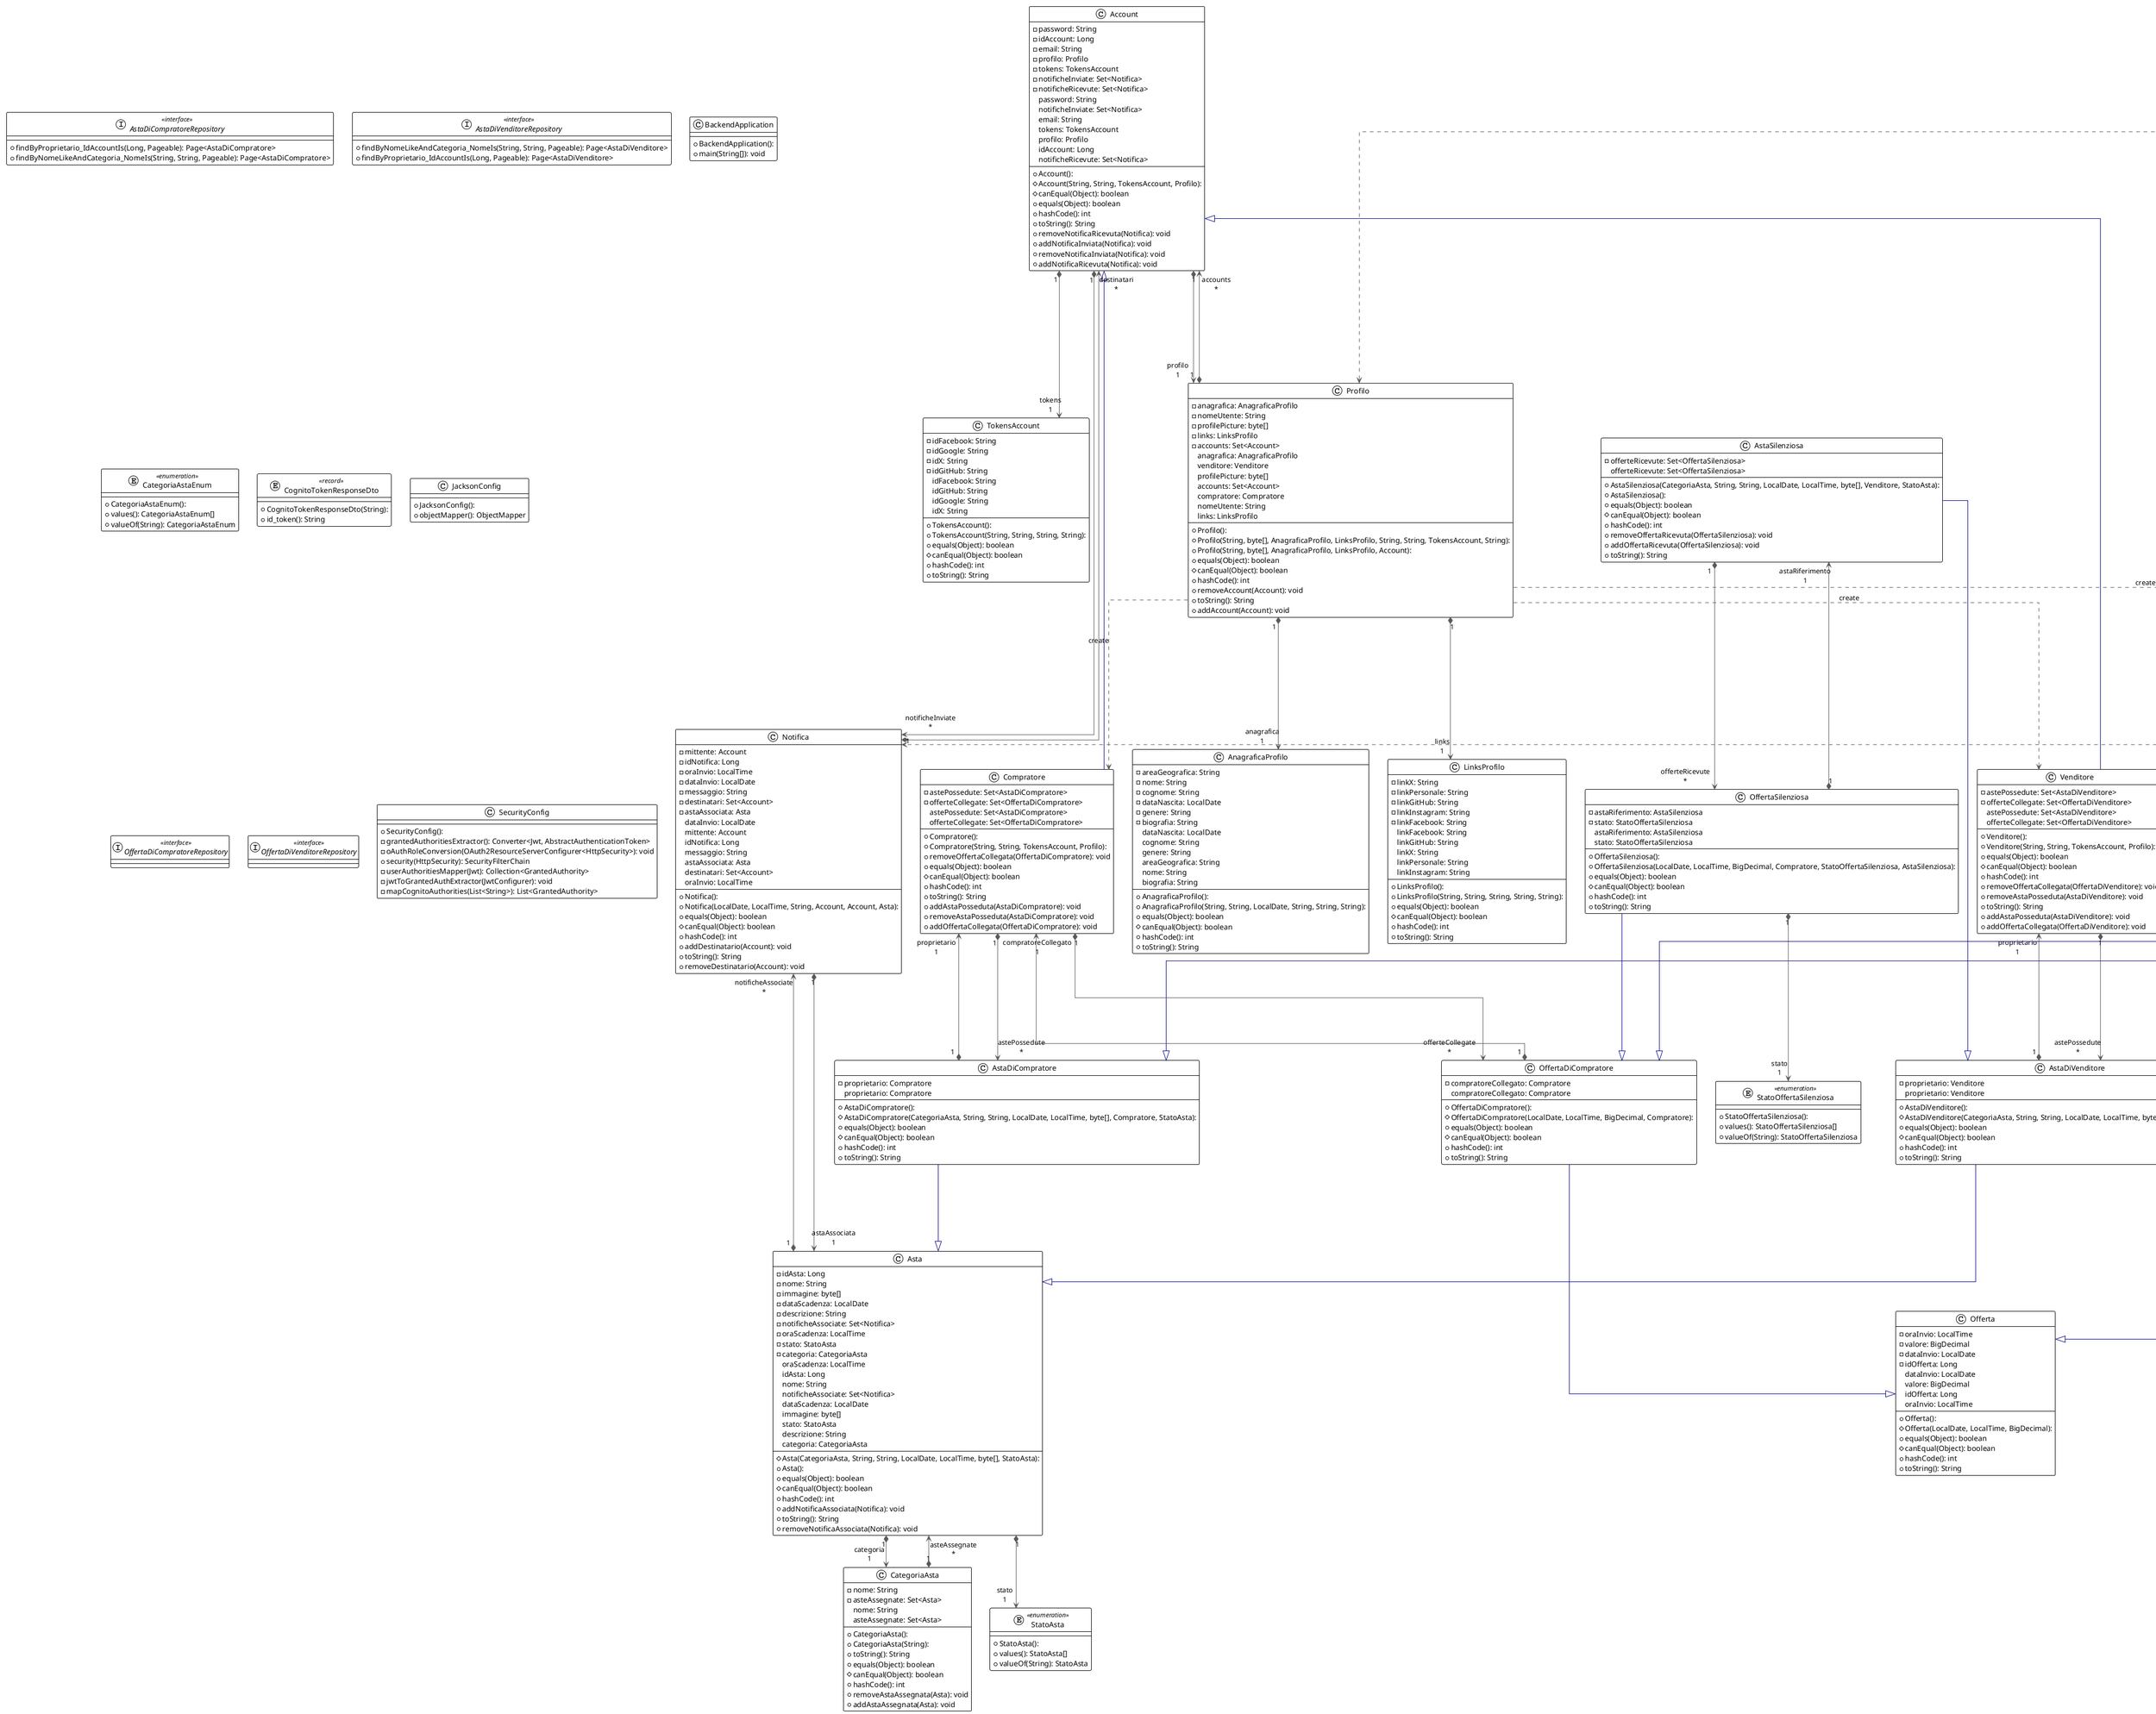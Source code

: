 @startuml

!theme plain
top to bottom direction
skinparam linetype ortho

class Account {
  + Account(): 
  # Account(String, String, TokensAccount, Profilo): 
  - password: String
  - idAccount: Long
  - email: String
  - profilo: Profilo
  - tokens: TokensAccount
  - notificheInviate: Set<Notifica>
  - notificheRicevute: Set<Notifica>
  # canEqual(Object): boolean
  + equals(Object): boolean
  + hashCode(): int
  + toString(): String
  + removeNotificaRicevuta(Notifica): void
  + addNotificaInviata(Notifica): void
  + removeNotificaInviata(Notifica): void
  + addNotificaRicevuta(Notifica): void
   password: String
   notificheInviate: Set<Notifica>
   email: String
   tokens: TokensAccount
   profilo: Profilo
   idAccount: Long
   notificheRicevute: Set<Notifica>
}
class AccountDto {
  + AccountDto(): 
  - password: String
  - tokens: TokensAccountDto
  - notificheInviateShallow: Set<NotificaShallowDto>
  - notificheRicevuteShallow: Set<NotificaShallowDto>
  - email: String
  - idAccount: Long
  - profiloShallow: ProfiloShallowDto
   password: String
   email: String
   tokens: TokensAccountDto
   profiloShallow: ProfiloShallowDto
   notificheRicevuteShallow: Set<NotificaShallowDto>
   idAccount: Long
   notificheInviateShallow: Set<NotificaShallowDto>
}
class AccountMapper {
  + AccountMapper(): 
  + toVenditore(AccountShallowDto): Venditore
  + toEntity(AccountShallowDto): Account
  + toCompratore(AccountShallowDto): Compratore
  + toShallowDto(Set<Account>): Set<AccountShallowDto>
  + toShallowDto(Account): AccountShallowDto
  + toEntity(Set<AccountShallowDto>): Set<Account>
}
interface AccountRepository << interface >> {
  + findByEmailIs(String, Pageable): Page<Account>
}
interface AccountService << interface >> {
  + checkEmailNotAlreadyTaken(String): void
  + convertRelations(AccountDto, Account): void
  + isLastAccountOfProfilo(Account): boolean
  + checkFieldsValid(AccountDto): void
  + updatePresentFields(AccountDto, Account): void
}
class AccountServiceImpl {
  # AccountServiceImpl(TokensAccountMapper, RelationsConverter, AccountRepository): 
  - checkNomeUtenteValid(String): void
  - convertNotificheRicevuteShallow(Set<NotificaShallowDto>, Account): void
  - ifPresentUpdatePassword(String, Account): void
  - ifPresentUpdateIdGitHub(String, TokensAccount): void
  - ifPresentUpdateIdFacebook(String, TokensAccount): void
  - ifPresentUpdateEmail(String, Account): void
  + isLastAccountOfProfilo(Account): boolean
  - ifPresentUpdateIdGoogle(String, TokensAccount): void
  - checkPasswordValid(String): void
  + convertRelations(AccountDto, Account): void
  + checkEmailNotAlreadyTaken(String): void
  + checkFieldsValid(AccountDto): void
  - convertNotificheInviateShallow(Set<NotificaShallowDto>, Account): void
  - checkProfiloShallowValid(ProfiloShallowDto): void
  - convertProfiloShallow(ProfiloShallowDto, Account): void
  - checkNuovoAccountTypeNotAlreadyPresent(Account, Account): void
  - ifPresentUpdateTokens(TokensAccountDto, Account): void
  - checkEmailValid(String): void
  - checkNuovoAccountCohesionWithOtherAccounts(Account, Account): void
  - ifPresentUpdateIdX(String, TokensAccount): void
  + updatePresentFields(AccountDto, Account): void
}
class AccountShallowDto {
  + AccountShallowDto(): 
  - idAccount: Long
  - tipoAccount: String
   tipoAccount: String
   idAccount: Long
}
class AnagraficaProfilo {
  + AnagraficaProfilo(): 
  + AnagraficaProfilo(String, String, LocalDate, String, String, String): 
  - areaGeografica: String
  - nome: String
  - cognome: String
  - dataNascita: LocalDate
  - genere: String
  - biografia: String
  + equals(Object): boolean
  # canEqual(Object): boolean
  + hashCode(): int
  + toString(): String
   dataNascita: LocalDate
   cognome: String
   genere: String
   areaGeografica: String
   nome: String
   biografia: String
}
class AnagraficaProfiloDto {
  + AnagraficaProfiloDto(): 
  - genere: String
  - dataNascita: LocalDate
  - areaGeografica: String
  - biografia: String
  - nome: String
  - cognome: String
   dataNascita: LocalDate
   cognome: String
   genere: String
   areaGeografica: String
   nome: String
   biografia: String
}
interface AnagraficaProfiloMapper << interface >> {
  + toEntity(AnagraficaProfiloDto): AnagraficaProfilo
  + toDto(AnagraficaProfilo): AnagraficaProfiloDto
}
class Asta {
  # Asta(CategoriaAsta, String, String, LocalDate, LocalTime, byte[], StatoAsta): 
  + Asta(): 
  - idAsta: Long
  - nome: String
  - immagine: byte[]
  - dataScadenza: LocalDate
  - descrizione: String
  - notificheAssociate: Set<Notifica>
  - oraScadenza: LocalTime
  - stato: StatoAsta
  - categoria: CategoriaAsta
  + equals(Object): boolean
  # canEqual(Object): boolean
  + hashCode(): int
  + addNotificaAssociata(Notifica): void
  + toString(): String
  + removeNotificaAssociata(Notifica): void
   oraScadenza: LocalTime
   idAsta: Long
   nome: String
   notificheAssociate: Set<Notifica>
   dataScadenza: LocalDate
   immagine: byte[]
   stato: StatoAsta
   descrizione: String
   categoria: CategoriaAsta
}
class AstaDiCompratore {
  + AstaDiCompratore(): 
  # AstaDiCompratore(CategoriaAsta, String, String, LocalDate, LocalTime, byte[], Compratore, StatoAsta): 
  - proprietario: Compratore
  + equals(Object): boolean
  # canEqual(Object): boolean
  + hashCode(): int
  + toString(): String
   proprietario: Compratore
}
class AstaDiCompratoreDto {
  + AstaDiCompratoreDto(): 
  - proprietarioShallow: AccountShallowDto
   proprietarioShallow: AccountShallowDto
}
interface AstaDiCompratoreRepository << interface >> {
  + findByProprietario_IdAccountIs(Long, Pageable): Page<AstaDiCompratore>
  + findByNomeLikeAndCategoria_NomeIs(String, String, Pageable): Page<AstaDiCompratore>
}
interface AstaDiCompratoreService << interface >> {
  + checkFieldsValid(AstaDiCompratoreDto): void
  + updatePresentFields(AstaDiCompratoreDto, AstaDiCompratore): void
  + convertRelations(AstaDiCompratoreDto, AstaDiCompratore): void
}
class AstaDiCompratoreServiceImpl {
  # AstaDiCompratoreServiceImpl(AstaService, RelationsConverter): 
  + checkFieldsValid(AstaDiCompratoreDto): void
  + updatePresentFields(AstaDiCompratoreDto, AstaDiCompratore): void
  + convertRelations(AstaDiCompratoreDto, AstaDiCompratore): void
  - checkProprietarioValid(AccountShallowDto): void
  - convertProprietarioShallow(AccountShallowDto, AstaDiCompratore): void
}
class AstaDiVenditore {
  + AstaDiVenditore(): 
  # AstaDiVenditore(CategoriaAsta, String, String, LocalDate, LocalTime, byte[], Venditore, StatoAsta): 
  - proprietario: Venditore
  + equals(Object): boolean
  # canEqual(Object): boolean
  + hashCode(): int
  + toString(): String
   proprietario: Venditore
}
class AstaDiVenditoreDto {
  + AstaDiVenditoreDto(): 
  - proprietarioShallow: AccountShallowDto
   proprietarioShallow: AccountShallowDto
}
interface AstaDiVenditoreRepository << interface >> {
  + findByNomeLikeAndCategoria_NomeIs(String, String, Pageable): Page<AstaDiVenditore>
  + findByProprietario_IdAccountIs(Long, Pageable): Page<AstaDiVenditore>
}
interface AstaDiVenditoreService << interface >> {
  + checkFieldsValid(AstaDiVenditoreDto): void
  + convertRelations(AstaDiVenditoreDto, AstaDiVenditore): void
  + updatePresentFields(AstaDiVenditoreDto, AstaDiVenditore): void
}
class AstaDiVenditoreServiceImpl {
  # AstaDiVenditoreServiceImpl(AstaService, RelationsConverter): 
  - checkProprietarioValid(AccountShallowDto): void
  + checkFieldsValid(AstaDiVenditoreDto): void
  - convertProprietarioShallow(AccountShallowDto, AstaDiVenditore): void
  + updatePresentFields(AstaDiVenditoreDto, AstaDiVenditore): void
  + convertRelations(AstaDiVenditoreDto, AstaDiVenditore): void
}
class AstaDto {
  + AstaDto(): 
  - oraScadenza: LocalTime
  - dataScadenza: LocalDate
  - categoriaShallow: CategoriaAstaShallowDto
  - notificheAssociateShallow: Set<NotificaShallowDto>
  - idAsta: Long
  - descrizione: String
  - immagine: byte[]
  - stato: String
  - nome: String
   oraScadenza: LocalTime
   idAsta: Long
   nome: String
   notificheAssociateShallow: Set<NotificaShallowDto>
   categoriaShallow: CategoriaAstaShallowDto
   dataScadenza: LocalDate
   immagine: byte[]
   stato: String
   descrizione: String
}
class AstaInversa {
  + AstaInversa(): 
  + AstaInversa(CategoriaAsta, String, String, LocalDate, LocalTime, byte[], Compratore, BigDecimal, StatoAsta): 
  - offerteRicevute: Set<OffertaInversa>
  - sogliaIniziale: BigDecimal
  + equals(Object): boolean
  # canEqual(Object): boolean
  + hashCode(): int
  + removeOffertaRicevuta(OffertaInversa): void
  + addOffertaRicevuta(OffertaInversa): void
  + toString(): String
   sogliaIniziale: BigDecimal
   offerteRicevute: Set<OffertaInversa>
}
class AstaInversaController {
  + AstaInversaController(AstaInversaService): 
  + listAsteInverseByOfferenteIdAccountIs(Long, Pageable): ResponseEntity<Page<AstaInversaDto>>
  + listAsteInverse(Pageable): ResponseEntity<Page<AstaInversaDto>>
  + fullUpdateAstaInversa(Long, AstaInversaDto): ResponseEntity<AstaInversaDto>
  + partialUpdateAstaInversa(Long, AstaInversaDto): ResponseEntity<AstaInversaDto>
  + listAsteInverseByNomeLikeAndCategoriaNomeIs(String, String, Pageable): ResponseEntity<Page<AstaInversaDto>>
  + createAstaInversa(AstaInversaDto): ResponseEntity<AstaInversaDto>
  + listAsteInverseByProprietarioIdAccountIs(Long, Pageable): ResponseEntity<Page<AstaInversaDto>>
  + getAstaInversa(Long): ResponseEntity<AstaInversaDto>
  + deleteAstaInversa(Long): ResponseEntity<AstaInversaDto>
}
class AstaInversaDto {
  + AstaInversaDto(): 
  - offerteRicevuteShallow: Set<OffertaShallowDto>
  - sogliaIniziale: BigDecimal
   sogliaIniziale: BigDecimal
   offerteRicevuteShallow: Set<OffertaShallowDto>
}
interface AstaInversaMapper << interface >> {
  + toEntity(AstaInversaDto): AstaInversa
  + toDto(AstaInversa): AstaInversaDto
}
interface AstaInversaRepository << interface >> {
  + findByProprietario_IdAccountIs(Long, Pageable): Page<AstaInversa>
  + findByNomeLikeAndCategoria_NomeIs(String, String, Pageable): Page<AstaInversa>
  + findByOfferente_IdAccountIs(Long, Pageable): Page<AstaInversa>
}
interface AstaInversaService << interface >> {
  + findByOfferenteIdAccountIs(Long, Pageable): Page<AstaInversaDto>
  + isExists(Long): boolean
  + delete(Long): void
  + updatePresentFields(AstaInversaDto, AstaInversa): void
  + findOne(Long): Optional<AstaInversaDto>
  + create(AstaInversaDto): AstaInversaDto
  + fullUpdate(Long, AstaInversaDto): AstaInversaDto
  + checkFieldsValid(AstaInversaDto): void
  + findAll(Pageable): Page<AstaInversaDto>
  + findByProprietarioIdAccountIs(Long, Pageable): Page<AstaInversaDto>
  + partialUpdate(Long, AstaInversaDto): AstaInversaDto
  + convertRelations(AstaInversaDto, AstaInversa): void
  + closeAstaInversa(AstaInversa): void
  + findByNomeLikeAndCategoriaNomeIs(String, String, Pageable): Page<AstaInversaDto>
}
class AstaInversaServiceImpl {
  + AstaInversaServiceImpl(AstaDiCompratoreService, AstaInversaMapper, AstaInversaRepository, RelationsConverter, BuildNotice): 
  - ifPresentUpdateSogliaIniziale(BigDecimal, AstaInversa): void
  + closeAstaInversa(AstaInversa): void
  + findOne(Long): Optional<AstaInversaDto>
  + convertRelations(AstaInversaDto, AstaInversa): void
  + findByProprietarioIdAccountIs(Long, Pageable): Page<AstaInversaDto>
  + findByOfferenteIdAccountIs(Long, Pageable): Page<AstaInversaDto>
  + findByNomeLikeAndCategoriaNomeIs(String, String, Pageable): Page<AstaInversaDto>
  + delete(Long): void
  + updatePresentFields(AstaInversaDto, AstaInversa): void
  - convertOfferteRicevute(Set<OffertaShallowDto>, AstaInversa): void
  + findAll(Pageable): Page<AstaInversaDto>
  + isExists(Long): boolean
  + partialUpdate(Long, AstaInversaDto): AstaInversaDto
  + checkFieldsValid(AstaInversaDto): void
  + fullUpdate(Long, AstaInversaDto): AstaInversaDto
  + create(AstaInversaDto): AstaInversaDto
  - checkSogliaInizialeValid(BigDecimal): void
}
class AstaMapper {
  + AstaMapper(): 
  + toShallowDto(Asta): AstaShallowDto
  + toAstaSilenziosa(AstaShallowDto): AstaSilenziosa
  + toAstaDiCompratore(AstaShallowDto): AstaDiCompratore
  + toShallowDto(Set<Asta>): Set<AstaShallowDto>
  + toAstaDiVenditore(AstaShallowDto): AstaDiVenditore
  + toAstaTempoFisso(AstaShallowDto): AstaTempoFisso
  + toEntity(AstaShallowDto): Asta
  + toEntity(Set<AstaShallowDto>): Set<Asta>
  + toAstaInversa(AstaShallowDto): AstaInversa
}
interface AstaRepository << interface >> {
  + findByDataScadenzaIsAfterAndOraScadenzaIsAfterAndStatoIs(LocalDate, LocalTime, StatoAsta, Pageable): Page<Asta>
  + findByNomeLikeAndCategoria_NomeIs(String, String, Pageable): Page<Asta>
}
class AstaScheduler {
  + AstaScheduler(AstaRepository, AstaInversaService, AstaSilenziosaService, AstaTempoFissoService): 
  + updateExpiredAste(): void
}
interface AstaService << interface >> {
  + convertRelations(AstaDto, Asta): void
  + updatePresentFields(AstaDto, Asta): void
  + checkFieldsValid(AstaDto): void
}
class AstaServiceImpl {
  # AstaServiceImpl(RelationsConverter, StatoAstaMapper): 
  - checkDataScadenzaValid(LocalDate): void
  - ifPresentUpdateStato(String, Asta): void
  + convertRelations(AstaDto, Asta): void
  - convertNotificheAssociateShallow(Set<NotificaShallowDto>, Asta): void
  - ifPresentUpdateOraScadenza(LocalTime, Asta): void
  + checkFieldsValid(AstaDto): void
  - checkDescrizioneValid(String): void
  - checkOraScadenzaValid(LocalDate, LocalTime): void
  - ifPresentUpdateDataScadenza(LocalDate, Asta): void
  - checkCategoriaValid(CategoriaAstaShallowDto): void
  - checkStatoValid(String): void
  - checkNomeValid(String): void
  - ifPresentUpdateNome(String, Asta): void
  - ifPresentUpdateImmagine(byte[], Asta): void
  - ifPresentUpdateDescrizione(String, Asta): void
  - convertCategoriaAstaShallow(CategoriaAstaShallowDto, Asta): void
  + updatePresentFields(AstaDto, Asta): void
}
class AstaShallowDto {
  + AstaShallowDto(): 
  - idAsta: Long
  - tipoAstaPerAccount: String
  - tipoAstaSpecifica: String
   tipoAstaSpecifica: String
   tipoAstaPerAccount: String
   idAsta: Long
}
class AstaSilenziosa {
  + AstaSilenziosa(CategoriaAsta, String, String, LocalDate, LocalTime, byte[], Venditore, StatoAsta): 
  + AstaSilenziosa(): 
  - offerteRicevute: Set<OffertaSilenziosa>
  + equals(Object): boolean
  # canEqual(Object): boolean
  + hashCode(): int
  + removeOffertaRicevuta(OffertaSilenziosa): void
  + addOffertaRicevuta(OffertaSilenziosa): void
  + toString(): String
   offerteRicevute: Set<OffertaSilenziosa>
}
class AstaSilenziosaController {
  + AstaSilenziosaController(AstaSilenziosaService): 
  + fullUpdateAstaSilenziosa(Long, AstaSilenziosaDto): ResponseEntity<AstaSilenziosaDto>
  + listAsteSilenzioseByProprietarioIdAccountIs(Long, Pageable): ResponseEntity<Page<AstaSilenziosaDto>>
  + createAstaSilenziosa(AstaSilenziosaDto): ResponseEntity<AstaSilenziosaDto>
  + listAsteSilenzioseByOfferenteIdAccountIs(Long, Pageable): ResponseEntity<Page<AstaSilenziosaDto>>
  + deleteAstaSilenziosa(Long): ResponseEntity<AstaSilenziosaDto>
  + listAsteSilenziose(Pageable): ResponseEntity<Page<AstaSilenziosaDto>>
  + getAstaSilenziosa(Long): ResponseEntity<AstaSilenziosaDto>
  + listAsteSilenzioseByNomeLikeAndCategoriaNomeIs(String, String, Pageable): ResponseEntity<Page<AstaSilenziosaDto>>
  + partialUpdateAstaSilenziosa(Long, AstaSilenziosaDto): ResponseEntity<AstaSilenziosaDto>
}
class AstaSilenziosaDto {
  + AstaSilenziosaDto(): 
  - offerteRicevuteShallow: Set<OffertaShallowDto>
   offerteRicevuteShallow: Set<OffertaShallowDto>
}
interface AstaSilenziosaMapper << interface >> {
  + toEntity(AstaSilenziosaDto): AstaSilenziosa
  + toDto(AstaSilenziosa): AstaSilenziosaDto
}
interface AstaSilenziosaRepository << interface >> {
  + findByOfferente_IdAccountIs(Long, Pageable): Page<AstaSilenziosa>
  + findByNomeLikeAndCategoria_NomeIs(String, String, Pageable): Page<AstaSilenziosa>
  + findByProprietario_IdAccountIs(Long, Pageable): Page<AstaSilenziosa>
}
interface AstaSilenziosaService << interface >> {
  + findByNomeLikeAndCategoriaNomeIs(String, String, Pageable): Page<AstaSilenziosaDto>
  + create(AstaSilenziosaDto): AstaSilenziosaDto
  + fullUpdate(Long, AstaSilenziosaDto): AstaSilenziosaDto
  + findAll(Pageable): Page<AstaSilenziosaDto>
  + delete(Long): void
  + isExists(Long): boolean
  + convertRelations(AstaSilenziosaDto, AstaSilenziosa): void
  + findByProprietarioIdAccountIs(Long, Pageable): Page<AstaSilenziosaDto>
  + partialUpdate(Long, AstaSilenziosaDto): AstaSilenziosaDto
  + findOne(Long): Optional<AstaSilenziosaDto>
  + updatePresentFields(AstaSilenziosaDto, AstaSilenziosa): void
  + findByOfferenteIdAccountIs(Long, Pageable): Page<AstaSilenziosaDto>
  + checkFieldsValid(AstaSilenziosaDto): void
  + closeAstaSilenziosa(AstaSilenziosa): void
}
class AstaSilenziosaServiceImpl {
  + AstaSilenziosaServiceImpl(AstaDiVenditoreService, AstaSilenziosaMapper, AstaSilenziosaRepository, RelationsConverter, BuildNotice): 
  + delete(Long): void
  + updatePresentFields(AstaSilenziosaDto, AstaSilenziosa): void
  + fullUpdate(Long, AstaSilenziosaDto): AstaSilenziosaDto
  + isExists(Long): boolean
  + findOne(Long): Optional<AstaSilenziosaDto>
  + findByOfferenteIdAccountIs(Long, Pageable): Page<AstaSilenziosaDto>
  - convertOfferteRicevute(Set<OffertaShallowDto>, AstaSilenziosa): void
  + findAll(Pageable): Page<AstaSilenziosaDto>
  + create(AstaSilenziosaDto): AstaSilenziosaDto
  + findByNomeLikeAndCategoriaNomeIs(String, String, Pageable): Page<AstaSilenziosaDto>
  + findByProprietarioIdAccountIs(Long, Pageable): Page<AstaSilenziosaDto>
  + checkFieldsValid(AstaSilenziosaDto): void
  + closeAstaSilenziosa(AstaSilenziosa): void
  + convertRelations(AstaSilenziosaDto, AstaSilenziosa): void
  + partialUpdate(Long, AstaSilenziosaDto): AstaSilenziosaDto
}
class AstaTempoFisso {
  + AstaTempoFisso(): 
  + AstaTempoFisso(CategoriaAsta, String, String, LocalDate, LocalTime, byte[], Venditore, BigDecimal, StatoAsta): 
  - sogliaMinima: BigDecimal
  - offerteRicevute: Set<OffertaTempoFisso>
  + equals(Object): boolean
  # canEqual(Object): boolean
  + hashCode(): int
  + removeOffertaRicevuta(OffertaTempoFisso): void
  + addOffertaRicevuta(OffertaTempoFisso): void
  + toString(): String
   sogliaMinima: BigDecimal
   offerteRicevute: Set<OffertaTempoFisso>
}
class AstaTempoFissoController {
  + AstaTempoFissoController(AstaTempoFissoService): 
  + createAstaTempoFisso(AstaTempoFissoDto): ResponseEntity<AstaTempoFissoDto>
  + listAsteTempoFisso(Pageable): ResponseEntity<Page<AstaTempoFissoDto>>
  + deleteAstaTempoFisso(Long): ResponseEntity<AstaTempoFissoDto>
  + getAstaTempoFisso(Long): ResponseEntity<AstaTempoFissoDto>
  + fullUpdateAstaTempoFisso(Long, AstaTempoFissoDto): ResponseEntity<AstaTempoFissoDto>
  + partialUpdateAstaTempoFisso(Long, AstaTempoFissoDto): ResponseEntity<AstaTempoFissoDto>
  + listAsteTempoFissoByOfferenteIdAccountIs(Long, Pageable): ResponseEntity<Page<AstaTempoFissoDto>>
  + listAsteTempoFissoByNomeLikeAndCategoriaNomeIs(String, String, Pageable): ResponseEntity<Page<AstaTempoFissoDto>>
  + listAsteTempoFissoByProprietarioIdAccountIs(Long, Pageable): ResponseEntity<Page<AstaTempoFissoDto>>
}
class AstaTempoFissoDto {
  + AstaTempoFissoDto(): 
  - offerteRicevuteShallow: Set<OffertaShallowDto>
  - sogliaMinima: BigDecimal
   sogliaMinima: BigDecimal
   offerteRicevuteShallow: Set<OffertaShallowDto>
}
interface AstaTempoFissoMapper << interface >> {
  + toEntity(AstaTempoFissoDto): AstaTempoFisso
  + toDto(AstaTempoFisso): AstaTempoFissoDto
}
interface AstaTempoFissoRepository << interface >> {
  + findByProprietario_IdAccountIs(Long, Pageable): Page<AstaTempoFisso>
  + findByNomeLikeAndCategoria_NomeIs(String, String, Pageable): Page<AstaTempoFisso>
  + findByOfferente_IdAccountIs(Long, Pageable): Page<AstaTempoFisso>
}
interface AstaTempoFissoService << interface >> {
  + findByOfferenteIdAccountIs(Long, Pageable): Page<AstaTempoFissoDto>
  + convertRelations(AstaTempoFissoDto, AstaTempoFisso): void
  + findOne(Long): Optional<AstaTempoFissoDto>
  + partialUpdate(Long, AstaTempoFissoDto): AstaTempoFissoDto
  + checkFieldsValid(AstaTempoFissoDto): void
  + create(AstaTempoFissoDto): AstaTempoFissoDto
  + isExists(Long): boolean
  + delete(Long): void
  + updatePresentFields(AstaTempoFissoDto, AstaTempoFisso): void
  + closeAstaTempoFisso(AstaTempoFisso): void
  + findByProprietarioIdAccountIs(Long, Pageable): Page<AstaTempoFissoDto>
  + findAll(Pageable): Page<AstaTempoFissoDto>
  + fullUpdate(Long, AstaTempoFissoDto): AstaTempoFissoDto
  + findByNomeLikeAndCategoriaNomeIs(String, String, Pageable): Page<AstaTempoFissoDto>
}
class AstaTempoFissoServiceImpl {
  + AstaTempoFissoServiceImpl(AstaDiVenditoreService, AstaTempoFissoMapper, AstaTempoFissoRepository, RelationsConverter, BuildNotice): 
  - ifPresentUpdateSogliaMinima(BigDecimal, AstaTempoFisso): void
  + isExists(Long): boolean
  + checkFieldsValid(AstaTempoFissoDto): void
  + closeAstaTempoFisso(AstaTempoFisso): void
  + fullUpdate(Long, AstaTempoFissoDto): AstaTempoFissoDto
  + findOne(Long): Optional<AstaTempoFissoDto>
  + partialUpdate(Long, AstaTempoFissoDto): AstaTempoFissoDto
  + findByOfferenteIdAccountIs(Long, Pageable): Page<AstaTempoFissoDto>
  + convertRelations(AstaTempoFissoDto, AstaTempoFisso): void
  + create(AstaTempoFissoDto): AstaTempoFissoDto
  + findByNomeLikeAndCategoriaNomeIs(String, String, Pageable): Page<AstaTempoFissoDto>
  + findAll(Pageable): Page<AstaTempoFissoDto>
  + delete(Long): void
  + updatePresentFields(AstaTempoFissoDto, AstaTempoFisso): void
  + findByProprietarioIdAccountIs(Long, Pageable): Page<AstaTempoFissoDto>
  - convertOfferteRicevute(Set<OffertaShallowDto>, AstaTempoFisso): void
  - checkSogliaMinimaValid(BigDecimal): void
}
class AuthController {
  + AuthController(): 
  + auth(String): ResponseEntity<UrlDto>
  + callback(String, String): ResponseEntity<TokenDto>
}
class AuthRuntimeException {
  + AuthRuntimeException(): 
  + AuthRuntimeException(String): 
}
class BackendApplication {
  + BackendApplication(): 
  + main(String[]): void
}
interface BuildNotice << interface >> {
  + notifyAstaInversaScaduta(AstaInversa): void
  + notifyNuovaOfferta(OffertaInversa): void
  + notifyOffertaTempoFissoPerdente(Set<OffertaTempoFisso>): void
  + notifyOffertaInversaPerdente(Set<OffertaInversa>): void
  + notifyNuovaOfferta(OffertaTempoFisso): void
  + notifyOffertaSilenziosaRifiutata(OffertaSilenziosa): void
  + notifyOffertaSilenziosaAccettata(OffertaSilenziosa): void
  + notifyOffertaInversaVincitrice(OffertaInversa): void
  + notifyAstaSilenziosaScaduta(AstaSilenziosa): void
  + notifyOffertaTempoFissoVincitrice(OffertaTempoFisso): void
  + notifyNuovaOfferta(OffertaSilenziosa): void
  + notifyAstaTempoFissoScaduta(AstaTempoFisso): void
  + notifyOffertaSilenziosaRifiutata(Set<OffertaSilenziosa>): void
}
class BuildNoticeImpl {
  + BuildNoticeImpl(NotificaRepository): 
  + notifyOffertaInversaPerdente(Set<OffertaInversa>): void
  + notifyOffertaSilenziosaAccettata(OffertaSilenziosa): void
  + notifyOffertaTempoFissoPerdente(Set<OffertaTempoFisso>): void
  + notifyOffertaInversaVincitrice(OffertaInversa): void
  + notifyOffertaSilenziosaRifiutata(Set<OffertaSilenziosa>): void
  + notifyNuovaOfferta(OffertaSilenziosa): void
  + notifyAstaTempoFissoScaduta(AstaTempoFisso): void
  + notifyAstaSilenziosaScaduta(AstaSilenziosa): void
  + notifyNuovaOfferta(OffertaTempoFisso): void
  + notifyAstaInversaScaduta(AstaInversa): void
  + notifyNuovaOfferta(OffertaInversa): void
  - sendNotifica(Notifica): void
  + notifyOffertaTempoFissoVincitrice(OffertaTempoFisso): void
  + notifyOffertaSilenziosaRifiutata(OffertaSilenziosa): void
}
class CategoriaAsta {
  + CategoriaAsta(): 
  + CategoriaAsta(String): 
  - nome: String
  - asteAssegnate: Set<Asta>
  + toString(): String
  + equals(Object): boolean
  # canEqual(Object): boolean
  + hashCode(): int
  + removeAstaAssegnata(Asta): void
  + addAstaAssegnata(Asta): void
   nome: String
   asteAssegnate: Set<Asta>
}
class CategoriaAstaController {
  + CategoriaAstaController(CategoriaAstaService): 
  + partialUpdateCategoriaAsta(String, CategoriaAstaDto): ResponseEntity<CategoriaAstaDto>
  + deleteCategoriaAsta(String): ResponseEntity<CategoriaAstaDto>
  + getCategoriaAsta(String): ResponseEntity<CategoriaAstaDto>
  + createOrFullUpadateCategoriaAsta(String, CategoriaAstaDto): ResponseEntity<CategoriaAstaDto>
  + listCategorieAsta(Pageable): ResponseEntity<Page<CategoriaAstaDto>>
}
class CategoriaAstaDto {
  + CategoriaAstaDto(): 
  - asteAssegnateShallow: Set<AstaShallowDto>
  - nome: String
   nome: String
   asteAssegnateShallow: Set<AstaShallowDto>
}
enum CategoriaAstaEnum << enumeration >> {
  + CategoriaAstaEnum(): 
  + values(): CategoriaAstaEnum[]
  + valueOf(String): CategoriaAstaEnum
}
interface CategoriaAstaMapper << interface >> {
  + toDto(CategoriaAsta): CategoriaAstaDto
  + toEntity(CategoriaAstaDto): CategoriaAsta
  + toShallowDto(CategoriaAsta): CategoriaAstaShallowDto
  + toEntity(CategoriaAstaShallowDto): CategoriaAsta
  + toEntity(Set<CategoriaAstaShallowDto>): Set<CategoriaAsta>
  + toShallowDto(Set<CategoriaAsta>): Set<CategoriaAstaShallowDto>
}
interface CategoriaAstaRepository << interface >>
interface CategoriaAstaService << interface >> {
  + create(String, CategoriaAstaDto): CategoriaAstaDto
  + partialUpdate(String, CategoriaAstaDto): CategoriaAstaDto
  + delete(String): void
  + fullUpdate(String, CategoriaAstaDto): CategoriaAstaDto
  + convertRelations(CategoriaAstaDto, CategoriaAsta): void
  + updatePresentFields(CategoriaAstaDto, CategoriaAsta): void
  + checkFieldsValid(CategoriaAstaDto): void
  + isExists(String): boolean
  + findOne(String): Optional<CategoriaAstaDto>
  + findAll(Pageable): Page<CategoriaAstaDto>
}
class CategoriaAstaServiceImpl {
  + CategoriaAstaServiceImpl(CategoriaAstaMapper, CategoriaAstaRepository, RelationsConverter): 
  + convertRelations(CategoriaAstaDto, CategoriaAsta): void
  + updatePresentFields(CategoriaAstaDto, CategoriaAsta): void
  - convertAsteAssegnateShallow(Set<AstaShallowDto>, CategoriaAsta): void
  + findAll(Pageable): Page<CategoriaAstaDto>
  + findOne(String): Optional<CategoriaAstaDto>
  + delete(String): void
  + partialUpdate(String, CategoriaAstaDto): CategoriaAstaDto
  + isExists(String): boolean
  + checkFieldsValid(CategoriaAstaDto): void
  - checkNomeValid(String): void
  + create(String, CategoriaAstaDto): CategoriaAstaDto
  + fullUpdate(String, CategoriaAstaDto): CategoriaAstaDto
  - ifPresentUpdateNome(String, CategoriaAsta): void
}
class CategoriaAstaShallowDto {
  + CategoriaAstaShallowDto(): 
  - nome: String
   nome: String
}
entity CognitoTokenResponseDto << record >> {
  + CognitoTokenResponseDto(String): 
  + id_token(): String
}
class Compratore {
  + Compratore(): 
  + Compratore(String, String, TokensAccount, Profilo): 
  - astePossedute: Set<AstaDiCompratore>
  - offerteCollegate: Set<OffertaDiCompratore>
  + removeOffertaCollegata(OffertaDiCompratore): void
  + equals(Object): boolean
  # canEqual(Object): boolean
  + hashCode(): int
  + toString(): String
  + addAstaPosseduta(AstaDiCompratore): void
  + removeAstaPosseduta(AstaDiCompratore): void
  + addOffertaCollegata(OffertaDiCompratore): void
   astePossedute: Set<AstaDiCompratore>
   offerteCollegate: Set<OffertaDiCompratore>
}
class CompratoreController {
  + CompratoreController(CompratoreService): 
  + createCompratore(CompratoreDto): ResponseEntity<CompratoreDto>
  + listCompratori(Pageable): ResponseEntity<Page<CompratoreDto>>
  + getCompratore(Long): ResponseEntity<CompratoreDto>
  + deleteCompratore(Long): ResponseEntity<CompratoreDto>
  + fullUpdateCompratore(Long, CompratoreDto): ResponseEntity<CompratoreDto>
  + listCompratoriByEmailIs(String, Pageable): ResponseEntity<Page<CompratoreDto>>
  + partialUpdateCompratore(Long, CompratoreDto): ResponseEntity<CompratoreDto>
}
class CompratoreDto {
  + CompratoreDto(): 
  - astePosseduteShallow: Set<AstaShallowDto>
  - offerteCollegateShallow: Set<OffertaShallowDto>
   astePosseduteShallow: Set<AstaShallowDto>
   offerteCollegateShallow: Set<OffertaShallowDto>
}
interface CompratoreMapper << interface >> {
  + toDto(Compratore): CompratoreDto
  + toEntity(CompratoreDto): Compratore
}
interface CompratoreRepository << interface >> {
  + findByEmailIs(String, Pageable): Page<Compratore>
}
interface CompratoreService << interface >> {
  + findOne(Long): Optional<CompratoreDto>
  + partialUpdate(Long, CompratoreDto): CompratoreDto
  + fullUpdate(Long, CompratoreDto): CompratoreDto
  + convertRelations(CompratoreDto, Compratore): void
  + delete(Long): void
  + isExists(Long): boolean
  + checkFieldsValid(CompratoreDto): void
  + create(CompratoreDto): CompratoreDto
  + findAll(Pageable): Page<CompratoreDto>
  + findByEmailIs(String, Pageable): Page<CompratoreDto>
  + updatePresentFields(CompratoreDto, Compratore): void
}
class CompratoreServiceImpl {
  + CompratoreServiceImpl(AccountService, CompratoreMapper, CompratoreRepository, RelationsConverter): 
  - convertAstePosseduteShallow(Set<AstaShallowDto>, Compratore): void
  + updatePresentFields(CompratoreDto, Compratore): void
  + isExists(Long): boolean
  + findAll(Pageable): Page<CompratoreDto>
  + convertRelations(CompratoreDto, Compratore): void
  + create(CompratoreDto): CompratoreDto
  + partialUpdate(Long, CompratoreDto): CompratoreDto
  + findOne(Long): Optional<CompratoreDto>
  + findByEmailIs(String, Pageable): Page<CompratoreDto>
  - convertOfferteCollegateShallow(Set<OffertaShallowDto>, Compratore): void
  + fullUpdate(Long, CompratoreDto): CompratoreDto
  + delete(Long): void
  + checkFieldsValid(CompratoreDto): void
}
class ErrorDto {
  + ErrorDto(): 
  - date: String
  - time: String
  - message: String
  - statusCode: String
   date: String
   time: String
   statusCode: String
   message: String
}
class GlobalExceptionHandlerController {
  + GlobalExceptionHandlerController(): 
  # handleInvalidParameterException(InvalidParameterException, HttpServletRequest): ResponseEntity<Object>
  - toDto(Exception): ErrorDto
}
class IdNotFoundException {
  + IdNotFoundException(): 
  + IdNotFoundException(String): 
}
class IllegalDeleteRequestException {
  + IllegalDeleteRequestException(String): 
  + IllegalDeleteRequestException(): 
}
class InvalidParameterException {
  + InvalidParameterException(String): 
  + InvalidParameterException(): 
}
class InvalidTypeException {
  + InvalidTypeException(String): 
  + InvalidTypeException(): 
}
class JacksonConfig {
  + JacksonConfig(): 
  + objectMapper(): ObjectMapper
}
class LinksProfilo {
  + LinksProfilo(): 
  + LinksProfilo(String, String, String, String, String): 
  - linkX: String
  - linkPersonale: String
  - linkGitHub: String
  - linkInstagram: String
  - linkFacebook: String
  + equals(Object): boolean
  # canEqual(Object): boolean
  + hashCode(): int
  + toString(): String
   linkFacebook: String
   linkGitHub: String
   linkX: String
   linkPersonale: String
   linkInstagram: String
}
class LinksProfiloDto {
  + LinksProfiloDto(): 
  - linkGitHub: String
  - linkFacebook: String
  - linkPersonale: String
  - linkInstagram: String
  - linkX: String
   linkFacebook: String
   linkGitHub: String
   linkX: String
   linkPersonale: String
   linkInstagram: String
}
interface LinksProfiloMapper << interface >> {
  + toDto(LinksProfilo): LinksProfiloDto
  + toEntity(LinksProfiloDto): LinksProfilo
}
class Notifica {
  + Notifica(): 
  + Notifica(LocalDate, LocalTime, String, Account, Account, Asta): 
  - mittente: Account
  - idNotifica: Long
  - oraInvio: LocalTime
  - dataInvio: LocalDate
  - messaggio: String
  - destinatari: Set<Account>
  - astaAssociata: Asta
  + equals(Object): boolean
  # canEqual(Object): boolean
  + hashCode(): int
  + addDestinatario(Account): void
  + toString(): String
  + removeDestinatario(Account): void
   dataInvio: LocalDate
   mittente: Account
   idNotifica: Long
   messaggio: String
   astaAssociata: Asta
   destinatari: Set<Account>
   oraInvio: LocalTime
}
class NotificaController {
  + NotificaController(NotificaService): 
  + createNotifica(NotificaDto): ResponseEntity<NotificaDto>
  + partialUpdateNotifica(Long, NotificaDto): ResponseEntity<NotificaDto>
  + deleteNotifica(Long): ResponseEntity<NotificaDto>
  + listNotificheByDestinatariIdAccount(Long, Pageable): ResponseEntity<Page<NotificaDto>>
  + fullUpdateNotifica(Long, NotificaDto): ResponseEntity<NotificaDto>
  + getNotifica(Long): ResponseEntity<NotificaDto>
  + listNotifiche(Pageable): ResponseEntity<Page<NotificaDto>>
}
class NotificaDto {
  + NotificaDto(): 
  - idNotifica: Long
  - messaggio: String
  - oraInvio: LocalTime
  - mittenteShallow: AccountShallowDto
  - destinatariShallow: Set<AccountShallowDto>
  - astaAssociataShallow: AstaShallowDto
  - dataInvio: LocalDate
   astaAssociataShallow: AstaShallowDto
   dataInvio: LocalDate
   idNotifica: Long
   messaggio: String
   destinatariShallow: Set<AccountShallowDto>
   mittenteShallow: AccountShallowDto
   oraInvio: LocalTime
}
interface NotificaMapper << interface >> {
  + toDto(Notifica): NotificaDto
  + toEntity(NotificaShallowDto): Notifica
  + toEntity(NotificaDto): Notifica
  + toShallowDto(Notifica): NotificaShallowDto
  + toShallowDto(Set<Notifica>): Set<NotificaShallowDto>
  + toEntity(Set<NotificaShallowDto>): Set<Notifica>
}
interface NotificaRepository << interface >> {
  + findByDestinatari_IdAccount(Long, Pageable): Page<Notifica>
}
interface NotificaService << interface >> {
  + isExists(Long): boolean
  + delete(Long): void
  + convertRelations(NotificaDto, Notifica): void
  + findOne(Long): Optional<NotificaDto>
  + checkFieldsValid(NotificaDto): void
  + findAll(Pageable): Page<NotificaDto>
  + fullUpdate(Long, NotificaDto): NotificaDto
  + updatePresentFields(NotificaDto, Notifica): void
  + findByDestinatariIdAccount(Long, Pageable): Page<NotificaDto>
  + partialUpdate(Long, NotificaDto): NotificaDto
  + create(NotificaDto): NotificaDto
}
class NotificaServiceImpl {
  + NotificaServiceImpl(NotificaMapper, NotificaRepository, RelationsConverter): 
  + partialUpdate(Long, NotificaDto): NotificaDto
  + isExists(Long): boolean
  - convertMittenteShallow(AccountShallowDto, Notifica): void
  - checkDestinatariValid(Set<AccountShallowDto>): void
  + updatePresentFields(NotificaDto, Notifica): void
  + findAll(Pageable): Page<NotificaDto>
  - checkAstaAssociataShallow(AstaShallowDto): void
  - checkDataInvioValid(LocalDate): void
  + checkFieldsValid(NotificaDto): void
  - checkOraInvioValid(LocalDate, LocalTime): void
  + findOne(Long): Optional<NotificaDto>
  - ifPresentUpdateMessaggio(String, Notifica): void
  - checkMittenteDestinatarioValid(AccountShallowDto): void
  - checkMessaggioValid(String): void
  - ifPresentUpdateOraInvio(LocalTime, Notifica): void
  + create(NotificaDto): NotificaDto
  - convertDestinatariShallow(Set<AccountShallowDto>, Notifica): void
  + findByDestinatariIdAccount(Long, Pageable): Page<NotificaDto>
  + convertRelations(NotificaDto, Notifica): void
  + delete(Long): void
  - ifPresentUpdateDataInvio(LocalDate, Notifica): void
  - convertAstaAssociataShallow(AstaShallowDto, Notifica): void
  + fullUpdate(Long, NotificaDto): NotificaDto
}
class NotificaShallowDto {
  + NotificaShallowDto(): 
  - idNotifica: Long
   idNotifica: Long
}
class Offerta {
  + Offerta(): 
  # Offerta(LocalDate, LocalTime, BigDecimal): 
  - oraInvio: LocalTime
  - valore: BigDecimal
  - dataInvio: LocalDate
  - idOfferta: Long
  + equals(Object): boolean
  # canEqual(Object): boolean
  + hashCode(): int
  + toString(): String
   dataInvio: LocalDate
   valore: BigDecimal
   idOfferta: Long
   oraInvio: LocalTime
}
class OffertaDiCompratore {
  + OffertaDiCompratore(): 
  # OffertaDiCompratore(LocalDate, LocalTime, BigDecimal, Compratore): 
  - compratoreCollegato: Compratore
  + equals(Object): boolean
  # canEqual(Object): boolean
  + hashCode(): int
  + toString(): String
   compratoreCollegato: Compratore
}
class OffertaDiCompratoreDto {
  + OffertaDiCompratoreDto(): 
  - compratoreCollegatoShallow: AccountShallowDto
   compratoreCollegatoShallow: AccountShallowDto
}
interface OffertaDiCompratoreRepository << interface >>
interface OffertaDiCompratoreService << interface >> {
  + updatePresentFields(OffertaDiCompratoreDto, OffertaDiCompratore): void
  + checkFieldsValid(OffertaDiCompratoreDto): void
  + convertRelations(OffertaDiCompratoreDto, OffertaDiCompratore): void
}
class OffertaDiCompratoreServiceImpl {
  # OffertaDiCompratoreServiceImpl(OffertaService, RelationsConverter): 
  + checkFieldsValid(OffertaDiCompratoreDto): void
  + convertRelations(OffertaDiCompratoreDto, OffertaDiCompratore): void
  - convertCompratoreCollegatoShallow(AccountShallowDto, OffertaDiCompratore): void
  - checkCompratoreCollegatoValid(AccountShallowDto): void
  + updatePresentFields(OffertaDiCompratoreDto, OffertaDiCompratore): void
}
class OffertaDiVenditore {
  + OffertaDiVenditore(): 
  # OffertaDiVenditore(LocalDate, LocalTime, BigDecimal, Venditore): 
  - venditoreCollegato: Venditore
  + equals(Object): boolean
  # canEqual(Object): boolean
  + hashCode(): int
  + toString(): String
   venditoreCollegato: Venditore
}
class OffertaDiVenditoreDto {
  + OffertaDiVenditoreDto(): 
  - venditoreCollegatoShallow: AccountShallowDto
   venditoreCollegatoShallow: AccountShallowDto
}
interface OffertaDiVenditoreRepository << interface >>
interface OffertaDiVenditoreService << interface >> {
  + checkFieldsValid(OffertaDiVenditoreDto): void
  + convertRelations(OffertaDiVenditoreDto, OffertaDiVenditore): void
  + updatePresentFields(OffertaDiVenditoreDto, OffertaDiVenditore): void
}
class OffertaDiVenditoreServiceImpl {
  # OffertaDiVenditoreServiceImpl(OffertaService, RelationsConverter): 
  + convertRelations(OffertaDiVenditoreDto, OffertaDiVenditore): void
  - convertVenditoreCollegatoShallow(AccountShallowDto, OffertaDiVenditore): void
  + checkFieldsValid(OffertaDiVenditoreDto): void
  + updatePresentFields(OffertaDiVenditoreDto, OffertaDiVenditore): void
  - checkVenditoreCollegatoValid(AccountShallowDto): void
}
class OffertaDto {
  + OffertaDto(): 
  - dataInvio: LocalDate
  - valore: BigDecimal
  - oraInvio: LocalTime
  - idOfferta: Long
   dataInvio: LocalDate
   valore: BigDecimal
   idOfferta: Long
   oraInvio: LocalTime
}
class OffertaInversa {
  + OffertaInversa(): 
  + OffertaInversa(LocalDate, LocalTime, BigDecimal, Venditore, AstaInversa): 
  - astaRiferimento: AstaInversa
  + equals(Object): boolean
  # canEqual(Object): boolean
  + hashCode(): int
  + toString(): String
   astaRiferimento: AstaInversa
}
class OffertaInversaController {
  + OffertaInversaController(OffertaInversaService): 
  + listOfferteInverseByAstaRiferimentoIdAsta(Long, Pageable): ResponseEntity<Page<OffertaInversaDto>>
  + findOffertaInversaMinByValoreAndAstaRiferimentoIdAstaIs(Long): ResponseEntity<OffertaInversaDto>
  + createOffertaInversa(OffertaInversaDto): ResponseEntity<OffertaInversaDto>
  + listOfferteInverse(Pageable): ResponseEntity<Page<OffertaInversaDto>>
  + findOffertaInversaMinByValoreAndAstaRiferimentoIdAstaIsAndVenditoreCollegatoIdAccountIs(Long, Long): ResponseEntity<OffertaInversaDto>
  + deleteOffertaInversa(Long): ResponseEntity<OffertaInversaDto>
  + getOffertaInversa(Long): ResponseEntity<OffertaInversaDto>
  + fullUpdateOffertaInversa(Long, OffertaInversaDto): ResponseEntity<OffertaInversaDto>
  + partialUpdateOffertaInversa(Long, OffertaInversaDto): ResponseEntity<OffertaInversaDto>
}
class OffertaInversaDto {
  + OffertaInversaDto(): 
  - astaRiferimentoShallow: AstaShallowDto
   astaRiferimentoShallow: AstaShallowDto
}
interface OffertaInversaMapper << interface >> {
  + toDto(OffertaInversa): OffertaInversaDto
  + toEntity(OffertaInversaDto): OffertaInversa
}
interface OffertaInversaRepository << interface >> {
  + findMinByValoreAndAstaRiferimento_IdAstaIs(Long): Optional<OffertaInversa>
  + findMinByValoreAndAstaRiferimento_IdAstaIsAndVenditoreCollegato_IdAccountIs(Long, Long): Optional<OffertaInversa>
  + findByAstaRiferimento_IdAsta(Long, Pageable): Page<OffertaInversa>
}
interface OffertaInversaService << interface >> {
  + findAll(Pageable): Page<OffertaInversaDto>
  + updatePresentFields(OffertaInversaDto, OffertaInversa): void
  + findOne(Long): Optional<OffertaInversaDto>
  + isExists(Long): boolean
  + convertRelations(OffertaInversaDto, OffertaInversa): void
  + create(OffertaInversaDto): OffertaInversaDto
  + findMinByValoreAndAstaRiferimentoIdAstaIs(Long): Optional<OffertaInversaDto>
  + partialUpdate(Long, OffertaInversaDto): OffertaInversaDto
  + checkFieldsValid(OffertaInversaDto): void
  + findByAstaRiferimentoIdAsta(Long, Pageable): Page<OffertaInversaDto>
  + delete(Long): void
  + findMinByValoreAndAstaRiferimentoIdAstaIsAndVenditoreCollegatoIdAccountIs(Long, Long): Optional<OffertaInversaDto>
  + fullUpdate(Long, OffertaInversaDto): OffertaInversaDto
}
class OffertaInversaServiceImpl {
  + OffertaInversaServiceImpl(OffertaDiVenditoreService, OffertaInversaMapper, OffertaInversaRepository, RelationsConverter, BuildNotice, AstaScheduler): 
  + create(OffertaInversaDto): OffertaInversaDto
  + findMinByValoreAndAstaRiferimentoIdAstaIsAndVenditoreCollegatoIdAccountIs(Long, Long): Optional<OffertaInversaDto>
  + isExists(Long): boolean
  + findMinByValoreAndAstaRiferimentoIdAstaIs(Long): Optional<OffertaInversaDto>
  + checkFieldsValid(OffertaInversaDto): void
  + convertRelations(OffertaInversaDto, OffertaInversa): void
  + findByAstaRiferimentoIdAsta(Long, Pageable): Page<OffertaInversaDto>
  - checkAstaActive(OffertaInversa): void
  + findAll(Pageable): Page<OffertaInversaDto>
  + updatePresentFields(OffertaInversaDto, OffertaInversa): void
  - convertAstaRiferimentoShallow(AstaShallowDto, OffertaInversa): void
  - checkAstaRiferimentoValid(AstaShallowDto): void
  + delete(Long): void
  + findOne(Long): Optional<OffertaInversaDto>
  + fullUpdate(Long, OffertaInversaDto): OffertaInversaDto
  + partialUpdate(Long, OffertaInversaDto): OffertaInversaDto
}
class OffertaMapper {
  + OffertaMapper(): 
  + toShallowDto(Offerta): OffertaShallowDto
  + toShallowDto(Set<Offerta>): Set<OffertaShallowDto>
  + toEntity(OffertaShallowDto): Offerta
  + toEntity(Set<OffertaShallowDto>): Set<Offerta>
  + toOffertaInversa(OffertaShallowDto): OffertaInversa
  + toOffertaDiVenditore(OffertaShallowDto): OffertaDiVenditore
  + toOffertaTempoFisso(OffertaShallowDto): OffertaTempoFisso
  + toOffertaDiCompratore(OffertaShallowDto): OffertaDiCompratore
  + toOffertaSilenziosa(OffertaShallowDto): OffertaSilenziosa
}
interface OffertaRepository << interface >>
interface OffertaService << interface >> {
  + checkFieldsValid(OffertaDto): void
  + convertRelations(OffertaDto, Offerta): void
  + updatePresentFields(OffertaDto, Offerta): void
}
class OffertaServiceImpl {
  + OffertaServiceImpl(): 
  - ifPresentUpdateValore(BigDecimal, Offerta): void
  - ifPresentUpdateOraInvio(LocalTime, Offerta): void
  - checkOraInvioValid(LocalDate, LocalTime): void
  - ifPresentUpdateDataInvio(LocalDate, Offerta): void
  + convertRelations(OffertaDto, Offerta): void
  + updatePresentFields(OffertaDto, Offerta): void
  + checkFieldsValid(OffertaDto): void
  - checkValoreValid(BigDecimal): void
  - checkDataInvioValid(LocalDate): void
}
class OffertaShallowDto {
  + OffertaShallowDto(): 
  - tipoOffertaSpecifica: String
  - idOfferta: Long
  - tipoOffertaPerAccount: String
   idOfferta: Long
   tipoOffertaSpecifica: String
   tipoOffertaPerAccount: String
}
class OffertaSilenziosa {
  + OffertaSilenziosa(): 
  + OffertaSilenziosa(LocalDate, LocalTime, BigDecimal, Compratore, StatoOffertaSilenziosa, AstaSilenziosa): 
  - astaRiferimento: AstaSilenziosa
  - stato: StatoOffertaSilenziosa
  + equals(Object): boolean
  # canEqual(Object): boolean
  + hashCode(): int
  + toString(): String
   astaRiferimento: AstaSilenziosa
   stato: StatoOffertaSilenziosa
}
class OffertaSilenziosaController {
  + OffertaSilenziosaController(OffertaSilenziosaService): 
  + findOffertaSilenziosaMaxByValoreAndAstaRiferimentoIdAstaIsAndCompratoreCollegatoIdAccountIs(Long, Long): ResponseEntity<OffertaSilenziosaDto>
  + partialUpdateOffertaSilenziosa(Long, OffertaSilenziosaDto): ResponseEntity<OffertaSilenziosaDto>
  + createOffertaSilenziosa(OffertaSilenziosaDto): ResponseEntity<OffertaSilenziosaDto>
  + listOfferteSilenziose(Pageable): ResponseEntity<Page<OffertaSilenziosaDto>>
  + listOfferteSilenzioseByAstaRiferimentoIdAsta(Long, Pageable): ResponseEntity<Page<OffertaSilenziosaDto>>
  + fullUpdateOffertaSilenziosa(Long, OffertaSilenziosaDto): ResponseEntity<OffertaSilenziosaDto>
  + deleteOffertaSilenziosa(Long): ResponseEntity<OffertaSilenziosaDto>
  + findOffertaSilenziosaMaxByValoreAndAstaRiferimentoIdAstaIs(Long): ResponseEntity<OffertaSilenziosaDto>
  + getOffertaSilenziosa(Long): ResponseEntity<OffertaSilenziosaDto>
}
class OffertaSilenziosaDto {
  + OffertaSilenziosaDto(): 
  - stato: String
  - astaRiferimentoShallow: AstaShallowDto
   astaRiferimentoShallow: AstaShallowDto
   stato: String
}
interface OffertaSilenziosaMapper << interface >> {
  + toEntity(OffertaSilenziosaDto): OffertaSilenziosa
  + toDto(OffertaSilenziosa): OffertaSilenziosaDto
}
interface OffertaSilenziosaRepository << interface >> {
  + findByAstaRiferimento_IdAsta(Long, Pageable): Page<OffertaSilenziosa>
  + findMaxByValoreAndAstaRiferimento_IdAstaIs(Long): Optional<OffertaSilenziosa>
  + findMaxByValoreAndAstaRiferimento_IdAstaIsAndCompratoreCollegato_IdAccountIs(Long, Long): Optional<OffertaSilenziosa>
}
interface OffertaSilenziosaService << interface >> {
  + findAll(Pageable): Page<OffertaSilenziosaDto>
  + partialUpdate(Long, OffertaSilenziosaDto): OffertaSilenziosaDto
  + convertRelations(OffertaSilenziosaDto, OffertaSilenziosa): void
  + updatePresentFields(OffertaSilenziosaDto, OffertaSilenziosa): void
  + fullUpdate(Long, OffertaSilenziosaDto): OffertaSilenziosaDto
  + delete(Long): void
  + checkFieldsValid(OffertaSilenziosaDto): void
  + findMaxByValoreAndAstaRiferimentoIdAstaIsAndCompratoreCollegatoIdAccountIs(Long, Long): Optional<OffertaSilenziosaDto>
  + create(OffertaSilenziosaDto): OffertaSilenziosaDto
  + findByAstaRiferimentoIdAsta(Long, Pageable): Page<OffertaSilenziosaDto>
  + findOne(Long): Optional<OffertaSilenziosaDto>
  + isExists(Long): boolean
  + findMaxByValoreAndAstaRiferimentoIdAstaIs(Long): Optional<OffertaSilenziosaDto>
}
class OffertaSilenziosaServiceImpl {
  + OffertaSilenziosaServiceImpl(OffertaDiCompratoreService, StatoOffertaSilenziosaMapper, OffertaSilenziosaMapper, OffertaSilenziosaRepository, RelationsConverter, BuildNotice, AstaScheduler): 
  + checkFieldsValid(OffertaSilenziosaDto): void
  + findMaxByValoreAndAstaRiferimentoIdAstaIs(Long): Optional<OffertaSilenziosaDto>
  + delete(Long): void
  + findAll(Pageable): Page<OffertaSilenziosaDto>
  - checkAstaRiferimentoValid(AstaShallowDto): void
  + convertRelations(OffertaSilenziosaDto, OffertaSilenziosa): void
  - acceptedOffertaTasks(OffertaSilenziosa): void
  + findByAstaRiferimentoIdAsta(Long, Pageable): Page<OffertaSilenziosaDto>
  + findMaxByValoreAndAstaRiferimentoIdAstaIsAndCompratoreCollegatoIdAccountIs(Long, Long): Optional<OffertaSilenziosaDto>
  + isExists(Long): boolean
  - ifPresentUpdateStato(String, OffertaSilenziosa): void
  - rejectedOffertaTasks(OffertaSilenziosa): void
  + updatePresentFields(OffertaSilenziosaDto, OffertaSilenziosa): void
  - convertAstaRiferimentoShallow(AstaShallowDto, OffertaSilenziosa): void
  + findOne(Long): Optional<OffertaSilenziosaDto>
  - checkAstaActive(OffertaSilenziosa): void
  + partialUpdate(Long, OffertaSilenziosaDto): OffertaSilenziosaDto
  - checkStatoValid(String): void
  + create(OffertaSilenziosaDto): OffertaSilenziosaDto
  + fullUpdate(Long, OffertaSilenziosaDto): OffertaSilenziosaDto
  - doTasksForStatoOfferta(OffertaSilenziosa): void
}
class OffertaTempoFisso {
  + OffertaTempoFisso(): 
  + OffertaTempoFisso(LocalDate, LocalTime, BigDecimal, Compratore, AstaTempoFisso): 
  - astaRiferimento: AstaTempoFisso
  + equals(Object): boolean
  # canEqual(Object): boolean
  + hashCode(): int
  + toString(): String
   astaRiferimento: AstaTempoFisso
}
class OffertaTempoFissoController {
  + OffertaTempoFissoController(OffertaTempoFissoService): 
  + findOffertaTempoFissoMaxByValoreAndAstaRiferimentoIdAstaIs(Long): ResponseEntity<OffertaTempoFissoDto>
  + fullUpdateOffertaTempoFisso(Long, OffertaTempoFissoDto): ResponseEntity<OffertaTempoFissoDto>
  + listOfferteTempoFissoByAstaRiferimentoIdAsta(Long, Pageable): ResponseEntity<Page<OffertaTempoFissoDto>>
  + partialUpdateOffertaTempoFisso(Long, OffertaTempoFissoDto): ResponseEntity<OffertaTempoFissoDto>
  + deleteOffertaTempoFisso(Long): ResponseEntity<OffertaTempoFissoDto>
  + listOfferteTempoFisso(Pageable): ResponseEntity<Page<OffertaTempoFissoDto>>
  + getOffertaTempoFisso(Long): ResponseEntity<OffertaTempoFissoDto>
  + findOffertaTempoFissoMaxByValoreAndAstaRiferimentoIdAstaIsAndCompratoreCollegatoIdAccountIs(Long, Long): ResponseEntity<OffertaTempoFissoDto>
  + createOffertaTempoFisso(OffertaTempoFissoDto): ResponseEntity<OffertaTempoFissoDto>
}
class OffertaTempoFissoDto {
  + OffertaTempoFissoDto(): 
  - astaRiferimentoShallow: AstaShallowDto
   astaRiferimentoShallow: AstaShallowDto
}
interface OffertaTempoFissoMapper << interface >> {
  + toDto(OffertaTempoFisso): OffertaTempoFissoDto
  + toEntity(OffertaTempoFissoDto): OffertaTempoFisso
}
interface OffertaTempoFissoRepository << interface >> {
  + findByAstaRiferimento_IdAsta(Long, Pageable): Page<OffertaTempoFisso>
  + findMaxByValoreAndAstaRiferimento_IdAstaIsAndCompratoreCollegato_IdAccountIs(Long, Long): Optional<OffertaTempoFisso>
  + findMaxByValoreAndAstaRiferimento_IdAstaIs(Long): Optional<OffertaTempoFisso>
}
interface OffertaTempoFissoService << interface >> {
  + convertRelations(OffertaTempoFissoDto, OffertaTempoFisso): void
  + findMaxByValoreAndAstaRiferimentoIdAstaIs(Long): Optional<OffertaTempoFissoDto>
  + fullUpdate(Long, OffertaTempoFissoDto): OffertaTempoFissoDto
  + updatePresentFields(OffertaTempoFissoDto, OffertaTempoFisso): void
  + isExists(Long): boolean
  + delete(Long): void
  + checkFieldsValid(OffertaTempoFissoDto): void
  + partialUpdate(Long, OffertaTempoFissoDto): OffertaTempoFissoDto
  + create(OffertaTempoFissoDto): OffertaTempoFissoDto
  + findMaxByValoreAndAstaRiferimentoIdAstaIsAndCompratoreCollegatoIdAccountIs(Long, Long): Optional<OffertaTempoFissoDto>
  + findAll(Pageable): Page<OffertaTempoFissoDto>
  + findByAstaRiferimentoIdAsta(Long, Pageable): Page<OffertaTempoFissoDto>
  + findOne(Long): Optional<OffertaTempoFissoDto>
}
class OffertaTempoFissoServiceImpl {
  + OffertaTempoFissoServiceImpl(OffertaDiCompratoreService, OffertaTempoFissoMapper, OffertaTempoFissoRepository, RelationsConverter, BuildNotice, AstaScheduler): 
  - convertAstaRiferimentoShallow(AstaShallowDto, OffertaTempoFisso): void
  + partialUpdate(Long, OffertaTempoFissoDto): OffertaTempoFissoDto
  + fullUpdate(Long, OffertaTempoFissoDto): OffertaTempoFissoDto
  + findAll(Pageable): Page<OffertaTempoFissoDto>
  + isExists(Long): boolean
  + findMaxByValoreAndAstaRiferimentoIdAstaIsAndCompratoreCollegatoIdAccountIs(Long, Long): Optional<OffertaTempoFissoDto>
  - checkAstaRiferimentoValid(AstaShallowDto): void
  - checkAstaActive(OffertaTempoFisso): void
  + findMaxByValoreAndAstaRiferimentoIdAstaIs(Long): Optional<OffertaTempoFissoDto>
  + checkFieldsValid(OffertaTempoFissoDto): void
  + convertRelations(OffertaTempoFissoDto, OffertaTempoFisso): void
  + create(OffertaTempoFissoDto): OffertaTempoFissoDto
  + findByAstaRiferimentoIdAsta(Long, Pageable): Page<OffertaTempoFissoDto>
  + delete(Long): void
  + findOne(Long): Optional<OffertaTempoFissoDto>
  + updatePresentFields(OffertaTempoFissoDto, OffertaTempoFisso): void
}
class Profilo {
  + Profilo(): 
  + Profilo(String, byte[], AnagraficaProfilo, LinksProfilo, String, String, TokensAccount, String): 
  + Profilo(String, byte[], AnagraficaProfilo, LinksProfilo, Account): 
  - anagrafica: AnagraficaProfilo
  - nomeUtente: String
  - profilePicture: byte[]
  - links: LinksProfilo
  - accounts: Set<Account>
  + equals(Object): boolean
  # canEqual(Object): boolean
  + hashCode(): int
  + removeAccount(Account): void
  + toString(): String
  + addAccount(Account): void
   anagrafica: AnagraficaProfilo
   venditore: Venditore
   profilePicture: byte[]
   accounts: Set<Account>
   compratore: Compratore
   nomeUtente: String
   links: LinksProfilo
}
class ProfiloController {
  + ProfiloController(ProfiloService): 
  + deleteProfilo(String): ResponseEntity<ProfiloDto>
  + getProfilo(String): ResponseEntity<ProfiloDto>
  + listProfili(Pageable): ResponseEntity<Page<ProfiloDto>>
  + createOrFullUpdateProfilo(String, PutProfiloDto): ResponseEntity<ProfiloDto>
  + partialUpdateProfilo(String, ProfiloDto): ResponseEntity<ProfiloDto>
}
class ProfiloDto {
  + ProfiloDto(): 
  - links: LinksProfiloDto
  - profilePicture: byte[]
  - anagrafica: AnagraficaProfiloDto
  - nomeUtente: String
  - accountsShallow: Set<AccountShallowDto>
   accountsShallow: Set<AccountShallowDto>
   nomeUtente: String
   links: LinksProfiloDto
   anagrafica: AnagraficaProfiloDto
   profilePicture: byte[]
}
interface ProfiloMapper << interface >> {
  + toShallowDto(Profilo): ProfiloShallowDto
  + toEntity(ProfiloShallowDto): Profilo
  + toEntity(ProfiloDto): Profilo
  + toDto(Profilo): ProfiloDto
}
interface ProfiloRepository << interface >>
interface ProfiloService << interface >> {
  + convertRelations(PutProfiloDto, Profilo): void
  + convertRelations(ProfiloDto, Profilo): void
  + updatePresentFields(ProfiloDto, Profilo): void
  + isExists(String): boolean
  + fullUpdate(String, PutProfiloDto): ProfiloDto
  + findOne(String): Optional<ProfiloDto>
  + checkFieldsValid(ProfiloDto): void
  + findAll(Pageable): Page<ProfiloDto>
  + delete(String): void
  + checkFieldsValid(PutProfiloDto): void
  + partialUpdate(String, ProfiloDto): ProfiloDto
  + create(String, PutProfiloDto): ProfiloDto
}
class ProfiloServiceImpl {
  + ProfiloServiceImpl(ProfiloMapper, PutProfiloMapper, AnagraficaProfiloMapper, LinksProfiloMapper, ProfiloRepository, RelationsConverter, AccountService): 
  + checkFieldsValid(ProfiloDto): void
  - checkEmailValid(String): void
  - ifPresentUpdateGenere(String, AnagraficaProfilo): void
  - ifPresentUpdateLinkX(String, LinksProfilo): void
  + findAll(Pageable): Page<ProfiloDto>
  - ifPresentUpdateLinkPersonale(String, LinksProfilo): void
  - ifPresentUpdateLinkGitHub(String, LinksProfilo): void
  - ifPresentUpdateProfilePicture(byte[], Profilo): void
  + create(String, PutProfiloDto): ProfiloDto
  + convertRelations(PutProfiloDto, Profilo): void
  - ifPresentUpdateLinkInstagram(String, LinksProfilo): void
  - checkNomeValid(String): void
  - ifPresentUpdateCognome(String, AnagraficaProfilo): void
  - ifPresentUpdateLinks(LinksProfiloDto, Profilo): void
  - checkAccountsValid(Set<AccountShallowDto>): void
  - checkNomeUtenteValid(String): void
  + updatePresentFields(ProfiloDto, Profilo): void
  - ifPresentUpdateDataNascita(LocalDate, AnagraficaProfilo): void
  - ifPresentUpdateAreaGeografica(String, AnagraficaProfilo): void
  - checkDataNascitaValid(LocalDate): void
  + checkFieldsValid(PutProfiloDto): void
  + convertRelations(ProfiloDto, Profilo): void
  - ifPresentUpdateNome(String, AnagraficaProfilo): void
  - ifPresentUpdateLinkFacebook(String, LinksProfilo): void
  - ifPresentUpdateBiografia(String, AnagraficaProfilo): void
  + findOne(String): Optional<ProfiloDto>
  + partialUpdate(String, ProfiloDto): ProfiloDto
  + fullUpdate(String, PutProfiloDto): ProfiloDto
  - checkPasswordValid(String): void
  - checkAnagraficaValid(AnagraficaProfiloDto): void
  - ifPresentUpdateAnagrafica(AnagraficaProfiloDto, Profilo): void
  - checkProfilePictureValid(byte[]): void
  + delete(String): void
  - checkCognomeValid(String): void
  + isExists(String): boolean
  - convertAccounts(Set<AccountShallowDto>, Profilo): void
}
class ProfiloShallowDto {
  + ProfiloShallowDto(): 
  - nomeUtente: String
   nomeUtente: String
}
class PutProfiloDto {
  + PutProfiloDto(): 
  - password: String
  - links: LinksProfiloDto
  - anagrafica: AnagraficaProfiloDto
  - tokens: TokensAccountDto
  - email: String
  - tipoAccount: String
  - nomeUtente: String
  - profilePicture: byte[]
   password: String
   tipoAccount: String
   links: LinksProfiloDto
   email: String
   profilePicture: byte[]
   tokens: TokensAccountDto
   nomeUtente: String
   anagrafica: AnagraficaProfiloDto
}
interface PutProfiloMapper << interface >> {
  + toEntity(PutProfiloDto): Profilo
}
class PutProfiloMapperImpl {
  + PutProfiloMapperImpl(AnagraficaProfiloMapper, TokensAccountMapper, LinksProfiloMapper): 
  + toEntity(PutProfiloDto): Profilo
}
interface RelationsConverter << interface >> {
  + convertAccountShallowRelation(AccountShallowDto): Account
  + convertProfiloShallowRelation(ProfiloShallowDto): Profilo
  + convertAstaShallowRelation(AstaShallowDto): Asta
  + convertNotificaShallowRelation(NotificaShallowDto): Notifica
  + convertCategoriaAstaShallowRelation(CategoriaAstaShallowDto): CategoriaAsta
  + convertOffertaShallowRelation(OffertaShallowDto): Offerta
}
class RelationsConverterImpl {
  + RelationsConverterImpl(ProfiloRepository, NotificaRepository, AstaRepository, OffertaRepository, AccountRepository, CategoriaAstaRepository): 
  + convertOffertaShallowRelation(OffertaShallowDto): Offerta
  + convertNotificaShallowRelation(NotificaShallowDto): Notifica
  + convertProfiloShallowRelation(ProfiloShallowDto): Profilo
  + convertAccountShallowRelation(AccountShallowDto): Account
  + convertCategoriaAstaShallowRelation(CategoriaAstaShallowDto): CategoriaAsta
  + convertAstaShallowRelation(AstaShallowDto): Asta
}
class SecurityConfig {
  + SecurityConfig(): 
  - grantedAuthoritiesExtractor(): Converter<Jwt, AbstractAuthenticationToken>
  - oAuthRoleConversion(OAuth2ResourceServerConfigurer<HttpSecurity>): void
  + security(HttpSecurity): SecurityFilterChain
  - userAuthoritiesMapper(Jwt): Collection<GrantedAuthority>
  - jwtToGrantedAuthExtractor(JwtConfigurer): void
  - mapCognitoAuthorities(List<String>): List<GrantedAuthority>
}
enum StatoAsta << enumeration >> {
  + StatoAsta(): 
  + values(): StatoAsta[]
  + valueOf(String): StatoAsta
}
interface StatoAstaMapper << interface >> {
  + toStringEnum(StatoAsta): String
  + toEntity(String): StatoAsta
}
enum StatoOffertaSilenziosa << enumeration >> {
  + StatoOffertaSilenziosa(): 
  + values(): StatoOffertaSilenziosa[]
  + valueOf(String): StatoOffertaSilenziosa
}
interface StatoOffertaSilenziosaMapper << interface >> {
  + toEntity(String): StatoOffertaSilenziosa
  + toStringEnum(StatoOffertaSilenziosa): String
}
entity TokenDto << record >> {
  + TokenDto(String): 
  + token(): String
}
class TokensAccount {
  + TokensAccount(): 
  + TokensAccount(String, String, String, String): 
  - idFacebook: String
  - idGoogle: String
  - idX: String
  - idGitHub: String
  + equals(Object): boolean
  # canEqual(Object): boolean
  + hashCode(): int
  + toString(): String
   idFacebook: String
   idGitHub: String
   idGoogle: String
   idX: String
}
class TokensAccountDto {
  + TokensAccountDto(): 
  - idX: String
  - idGoogle: String
  - idGitHub: String
  - idFacebook: String
   idFacebook: String
   idGitHub: String
   idGoogle: String
   idX: String
}
interface TokensAccountMapper << interface >> {
  + toDto(TokensAccount): TokensAccountDto
  + toEntity(TokensAccountDto): TokensAccount
}
class UpdateRuntimeException {
  + UpdateRuntimeException(): 
  + UpdateRuntimeException(String): 
}
entity UrlDto << record >> {
  + UrlDto(String): 
  + url(): String
}
class Venditore {
  + Venditore(): 
  + Venditore(String, String, TokensAccount, Profilo): 
  - astePossedute: Set<AstaDiVenditore>
  - offerteCollegate: Set<OffertaDiVenditore>
  + equals(Object): boolean
  # canEqual(Object): boolean
  + hashCode(): int
  + removeOffertaCollegata(OffertaDiVenditore): void
  + removeAstaPosseduta(AstaDiVenditore): void
  + toString(): String
  + addAstaPosseduta(AstaDiVenditore): void
  + addOffertaCollegata(OffertaDiVenditore): void
   astePossedute: Set<AstaDiVenditore>
   offerteCollegate: Set<OffertaDiVenditore>
}
class VenditoreController {
  + VenditoreController(VenditoreService): 
  + fullUpdateVenditore(Long, VenditoreDto): ResponseEntity<VenditoreDto>
  + createVenditore(VenditoreDto): ResponseEntity<VenditoreDto>
  + getVenditore(Long): ResponseEntity<VenditoreDto>
  + deleteVenditore(Long): ResponseEntity<VenditoreDto>
  + listVenditori(Pageable): ResponseEntity<Page<VenditoreDto>>
  + listVenditoriByEmailIs(String, Pageable): ResponseEntity<Page<VenditoreDto>>
  + partialUpdateVenditore(Long, VenditoreDto): ResponseEntity<VenditoreDto>
}
class VenditoreDto {
  + VenditoreDto(): 
  - astePosseduteShallow: Set<AstaShallowDto>
  - offerteCollegateShallow: Set<OffertaShallowDto>
   astePosseduteShallow: Set<AstaShallowDto>
   offerteCollegateShallow: Set<OffertaShallowDto>
}
interface VenditoreMapper << interface >> {
  + toEntity(VenditoreDto): Venditore
  + toDto(Venditore): VenditoreDto
}
interface VenditoreRepository << interface >> {
  + findByEmailIs(String, Pageable): Page<Venditore>
}
interface VenditoreService << interface >> {
  + isExists(Long): boolean
  + findByEmailIs(String, Pageable): Page<VenditoreDto>
  + fullUpdate(Long, VenditoreDto): VenditoreDto
  + partialUpdate(Long, VenditoreDto): VenditoreDto
  + delete(Long): void
  + updatePresentFields(VenditoreDto, Venditore): void
  + findOne(Long): Optional<VenditoreDto>
  + findAll(Pageable): Page<VenditoreDto>
  + checkFieldsValid(VenditoreDto): void
  + create(VenditoreDto): VenditoreDto
  + convertRelations(VenditoreDto, Venditore): void
}
class VenditoreServiceImpl {
  + VenditoreServiceImpl(AccountService, VenditoreMapper, VenditoreRepository, RelationsConverter): 
  + findOne(Long): Optional<VenditoreDto>
  + checkFieldsValid(VenditoreDto): void
  + fullUpdate(Long, VenditoreDto): VenditoreDto
  - convertOfferteCollegateShallow(Set<OffertaShallowDto>, Venditore): void
  + updatePresentFields(VenditoreDto, Venditore): void
  + findByEmailIs(String, Pageable): Page<VenditoreDto>
  + partialUpdate(Long, VenditoreDto): VenditoreDto
  + isExists(Long): boolean
  + findAll(Pageable): Page<VenditoreDto>
  + convertRelations(VenditoreDto, Venditore): void
  + delete(Long): void
  + create(VenditoreDto): VenditoreDto
  - convertAstePosseduteShallow(Set<AstaShallowDto>, Venditore): void
}

Account                          "1" *-[#595959,plain]-> "notificheInviate\n*" Notifica                         
Account                          "1" *-[#595959,plain]-> "profilo\n1" Profilo                          
Account                          "1" *-[#595959,plain]-> "tokens\n1" TokensAccount                    
AccountDto                       "1" *-[#595959,plain]-> "notificheInviateShallow\n*" NotificaShallowDto               
AccountDto                       "1" *-[#595959,plain]-> "profiloShallow\n1" ProfiloShallowDto                
AccountDto                       "1" *-[#595959,plain]-> "tokens\n1" TokensAccountDto                 
AccountMapper                     -[#595959,dashed]->  AccountShallowDto                : "«create»"
AccountMapper                     -[#595959,dashed]->  InvalidTypeException             : "«create»"
AccountServiceImpl               "1" *-[#595959,plain]-> "accountRepository\n1" AccountRepository                
AccountServiceImpl                -[#008200,dashed]-^  AccountService                   
AccountServiceImpl                -[#595959,dashed]->  InvalidParameterException        : "«create»"
AccountServiceImpl               "1" *-[#595959,plain]-> "relationsConverter\n1" RelationsConverter               
AccountServiceImpl               "1" *-[#595959,plain]-> "tokensAccountMapper\n1" TokensAccountMapper              
Asta                             "1" *-[#595959,plain]-> "categoria\n1" CategoriaAsta                    
Asta                             "1" *-[#595959,plain]-> "notificheAssociate\n*" Notifica                         
Asta                             "1" *-[#595959,plain]-> "stato\n1" StatoAsta                        
AstaDiCompratore                  -[#000082,plain]-^  Asta                             
AstaDiCompratore                 "1" *-[#595959,plain]-> "proprietario\n1" Compratore                       
AstaDiCompratoreDto              "1" *-[#595959,plain]-> "proprietarioShallow\n1" AccountShallowDto                
AstaDiCompratoreDto               -[#000082,plain]-^  AstaDto                          
AstaDiCompratoreServiceImpl       -[#008200,dashed]-^  AstaDiCompratoreService          
AstaDiCompratoreServiceImpl      "1" *-[#595959,plain]-> "astaService\n1" AstaService                      
AstaDiCompratoreServiceImpl       -[#595959,dashed]->  InvalidTypeException             : "«create»"
AstaDiCompratoreServiceImpl      "1" *-[#595959,plain]-> "relationsConverter\n1" RelationsConverter               
AstaDiCompratoreServiceImpl       -[#595959,dashed]->  UpdateRuntimeException           : "«create»"
AstaDiVenditore                   -[#000082,plain]-^  Asta                             
AstaDiVenditore                  "1" *-[#595959,plain]-> "proprietario\n1" Venditore                        
AstaDiVenditoreDto               "1" *-[#595959,plain]-> "proprietarioShallow\n1" AccountShallowDto                
AstaDiVenditoreDto                -[#000082,plain]-^  AstaDto                          
AstaDiVenditoreServiceImpl        -[#008200,dashed]-^  AstaDiVenditoreService           
AstaDiVenditoreServiceImpl       "1" *-[#595959,plain]-> "astaService\n1" AstaService                      
AstaDiVenditoreServiceImpl        -[#595959,dashed]->  InvalidTypeException             : "«create»"
AstaDiVenditoreServiceImpl       "1" *-[#595959,plain]-> "relationsConverter\n1" RelationsConverter               
AstaDiVenditoreServiceImpl        -[#595959,dashed]->  UpdateRuntimeException           : "«create»"
AstaDto                          "1" *-[#595959,plain]-> "categoriaShallow\n1" CategoriaAstaShallowDto          
AstaDto                          "1" *-[#595959,plain]-> "notificheAssociateShallow\n*" NotificaShallowDto               
AstaInversa                       -[#000082,plain]-^  AstaDiCompratore                 
AstaInversa                      "1" *-[#595959,plain]-> "offerteRicevute\n*" OffertaInversa                   
AstaInversaController            "1" *-[#595959,plain]-> "astaInversaService\n1" AstaInversaService               
AstaInversaDto                    -[#000082,plain]-^  AstaDiCompratoreDto              
AstaInversaDto                   "1" *-[#595959,plain]-> "offerteRicevuteShallow\n*" OffertaShallowDto                
AstaInversaServiceImpl           "1" *-[#595959,plain]-> "astaDiCompratoreService\n1" AstaDiCompratoreService          
AstaInversaServiceImpl           "1" *-[#595959,plain]-> "astaInversaMapper\n1" AstaInversaMapper                
AstaInversaServiceImpl           "1" *-[#595959,plain]-> "astaInversaRepository\n1" AstaInversaRepository            
AstaInversaServiceImpl            -[#008200,dashed]-^  AstaInversaService               
AstaInversaServiceImpl           "1" *-[#595959,plain]-> "buildNotice\n1" BuildNotice                      
AstaInversaServiceImpl            -[#595959,dashed]->  InvalidParameterException        : "«create»"
AstaInversaServiceImpl            -[#595959,dashed]->  InvalidTypeException             : "«create»"
AstaInversaServiceImpl           "1" *-[#595959,plain]-> "relationsConverter\n1" RelationsConverter               
AstaInversaServiceImpl            -[#595959,dashed]->  UpdateRuntimeException           : "«create»"
AstaMapper                        -[#595959,dashed]->  AstaShallowDto                   : "«create»"
AstaMapper                        -[#595959,dashed]->  InvalidTypeException             : "«create»"
AstaScheduler                    "1" *-[#595959,plain]-> "astaInversaService\n1" AstaInversaService               
AstaScheduler                    "1" *-[#595959,plain]-> "astaRepository\n1" AstaRepository                   
AstaScheduler                    "1" *-[#595959,plain]-> "astaSilenziosaService\n1" AstaSilenziosaService            
AstaScheduler                    "1" *-[#595959,plain]-> "astaTempoFissoService\n1" AstaTempoFissoService            
AstaServiceImpl                   -[#008200,dashed]-^  AstaService                      
AstaServiceImpl                   -[#595959,dashed]->  InvalidParameterException        : "«create»"
AstaServiceImpl                  "1" *-[#595959,plain]-> "relationsConverter\n1" RelationsConverter               
AstaServiceImpl                  "1" *-[#595959,plain]-> "statoAstaMapper\n1" StatoAstaMapper                  
AstaSilenziosa                    -[#000082,plain]-^  AstaDiVenditore                  
AstaSilenziosa                   "1" *-[#595959,plain]-> "offerteRicevute\n*" OffertaSilenziosa                
AstaSilenziosaController         "1" *-[#595959,plain]-> "astaSilenziosaService\n1" AstaSilenziosaService            
AstaSilenziosaDto                 -[#000082,plain]-^  AstaDiVenditoreDto               
AstaSilenziosaDto                "1" *-[#595959,plain]-> "offerteRicevuteShallow\n*" OffertaShallowDto                
AstaSilenziosaServiceImpl        "1" *-[#595959,plain]-> "astaDiVenditoreService\n1" AstaDiVenditoreService           
AstaSilenziosaServiceImpl        "1" *-[#595959,plain]-> "astaSilenziosaMapper\n1" AstaSilenziosaMapper             
AstaSilenziosaServiceImpl        "1" *-[#595959,plain]-> "astaSilenziosaRepository\n1" AstaSilenziosaRepository         
AstaSilenziosaServiceImpl         -[#008200,dashed]-^  AstaSilenziosaService            
AstaSilenziosaServiceImpl        "1" *-[#595959,plain]-> "buildNotice\n1" BuildNotice                      
AstaSilenziosaServiceImpl         -[#595959,dashed]->  InvalidTypeException             : "«create»"
AstaSilenziosaServiceImpl        "1" *-[#595959,plain]-> "relationsConverter\n1" RelationsConverter               
AstaSilenziosaServiceImpl         -[#595959,dashed]->  UpdateRuntimeException           : "«create»"
AstaTempoFisso                    -[#000082,plain]-^  AstaDiVenditore                  
AstaTempoFisso                   "1" *-[#595959,plain]-> "offerteRicevute\n*" OffertaTempoFisso                
AstaTempoFissoController         "1" *-[#595959,plain]-> "astaTempoFissoService\n1" AstaTempoFissoService            
AstaTempoFissoDto                 -[#000082,plain]-^  AstaDiVenditoreDto               
AstaTempoFissoDto                "1" *-[#595959,plain]-> "offerteRicevuteShallow\n*" OffertaShallowDto                
AstaTempoFissoServiceImpl        "1" *-[#595959,plain]-> "astaDiVenditoreService\n1" AstaDiVenditoreService           
AstaTempoFissoServiceImpl        "1" *-[#595959,plain]-> "astaTempoFissoMapper\n1" AstaTempoFissoMapper             
AstaTempoFissoServiceImpl        "1" *-[#595959,plain]-> "astaTempoFissoRepository\n1" AstaTempoFissoRepository         
AstaTempoFissoServiceImpl         -[#008200,dashed]-^  AstaTempoFissoService            
AstaTempoFissoServiceImpl        "1" *-[#595959,plain]-> "buildNotice\n1" BuildNotice                      
AstaTempoFissoServiceImpl         -[#595959,dashed]->  InvalidParameterException        : "«create»"
AstaTempoFissoServiceImpl         -[#595959,dashed]->  InvalidTypeException             : "«create»"
AstaTempoFissoServiceImpl        "1" *-[#595959,plain]-> "relationsConverter\n1" RelationsConverter               
AstaTempoFissoServiceImpl         -[#595959,dashed]->  UpdateRuntimeException           : "«create»"
AuthController                    -[#595959,dashed]->  AuthRuntimeException             : "«create»"
AuthController                    -[#595959,dashed]->  TokenDto                         : "«create»"
AuthController                    -[#595959,dashed]->  UrlDto                           : "«create»"
BuildNoticeImpl                   -[#008200,dashed]-^  BuildNotice                      
BuildNoticeImpl                   -[#595959,dashed]->  Notifica                         : "«create»"
BuildNoticeImpl                  "1" *-[#595959,plain]-> "notificaRepository\n1" NotificaRepository               
CategoriaAsta                    "1" *-[#595959,plain]-> "asteAssegnate\n*" Asta                             
CategoriaAstaController          "1" *-[#595959,plain]-> "categoriaAstaService\n1" CategoriaAstaService             
CategoriaAstaDto                 "1" *-[#595959,plain]-> "asteAssegnateShallow\n*" AstaShallowDto                   
CategoriaAstaServiceImpl         "1" *-[#595959,plain]-> "categoriaAstaMapper\n1" CategoriaAstaMapper              
CategoriaAstaServiceImpl         "1" *-[#595959,plain]-> "categoriaAstaRepository\n1" CategoriaAstaRepository          
CategoriaAstaServiceImpl          -[#008200,dashed]-^  CategoriaAstaService             
CategoriaAstaServiceImpl          -[#595959,dashed]->  IllegalDeleteRequestException    : "«create»"
CategoriaAstaServiceImpl          -[#595959,dashed]->  InvalidParameterException        : "«create»"
CategoriaAstaServiceImpl         "1" *-[#595959,plain]-> "relationsConverter\n1" RelationsConverter               
CategoriaAstaServiceImpl          -[#595959,dashed]->  UpdateRuntimeException           : "«create»"
Compratore                        -[#000082,plain]-^  Account                          
Compratore                       "1" *-[#595959,plain]-> "astePossedute\n*" AstaDiCompratore                 
Compratore                       "1" *-[#595959,plain]-> "offerteCollegate\n*" OffertaDiCompratore              
CompratoreController             "1" *-[#595959,plain]-> "compratoreService\n1" CompratoreService                
CompratoreDto                     -[#000082,plain]-^  AccountDto                       
CompratoreDto                    "1" *-[#595959,plain]-> "astePosseduteShallow\n*" AstaShallowDto                   
CompratoreDto                    "1" *-[#595959,plain]-> "offerteCollegateShallow\n*" OffertaShallowDto                
CompratoreServiceImpl            "1" *-[#595959,plain]-> "accountService\n1" AccountService                   
CompratoreServiceImpl            "1" *-[#595959,plain]-> "compratoreMapper\n1" CompratoreMapper                 
CompratoreServiceImpl            "1" *-[#595959,plain]-> "compratoreRepository\n1" CompratoreRepository             
CompratoreServiceImpl             -[#008200,dashed]-^  CompratoreService                
CompratoreServiceImpl             -[#595959,dashed]->  IllegalDeleteRequestException    : "«create»"
CompratoreServiceImpl             -[#595959,dashed]->  InvalidTypeException             : "«create»"
CompratoreServiceImpl            "1" *-[#595959,plain]-> "relationsConverter\n1" RelationsConverter               
CompratoreServiceImpl             -[#595959,dashed]->  UpdateRuntimeException           : "«create»"
GlobalExceptionHandlerController  -[#595959,dashed]->  ErrorDto                         : "«create»"
IdNotFoundException               -[#000082,plain]-^  InvalidParameterException        
IllegalDeleteRequestException     -[#000082,plain]-^  InvalidParameterException        
InvalidTypeException              -[#000082,plain]-^  InvalidParameterException        
Notifica                         "1" *-[#595959,plain]-> "destinatari\n*" Account                          
Notifica                         "1" *-[#595959,plain]-> "astaAssociata\n1" Asta                             
NotificaController               "1" *-[#595959,plain]-> "notificaService\n1" NotificaService                  
NotificaDto                      "1" *-[#595959,plain]-> "destinatariShallow\n*" AccountShallowDto                
NotificaDto                      "1" *-[#595959,plain]-> "astaAssociataShallow\n1" AstaShallowDto                   
NotificaServiceImpl               -[#595959,dashed]->  InvalidParameterException        : "«create»"
NotificaServiceImpl              "1" *-[#595959,plain]-> "notificaMapper\n1" NotificaMapper                   
NotificaServiceImpl              "1" *-[#595959,plain]-> "notificaRepository\n1" NotificaRepository               
NotificaServiceImpl               -[#008200,dashed]-^  NotificaService                  
NotificaServiceImpl              "1" *-[#595959,plain]-> "relationsConverter\n1" RelationsConverter               
NotificaServiceImpl               -[#595959,dashed]->  UpdateRuntimeException           : "«create»"
OffertaDiCompratore              "1" *-[#595959,plain]-> "compratoreCollegato\n1" Compratore                       
OffertaDiCompratore               -[#000082,plain]-^  Offerta                          
OffertaDiCompratoreDto           "1" *-[#595959,plain]-> "compratoreCollegatoShallow\n1" AccountShallowDto                
OffertaDiCompratoreDto            -[#000082,plain]-^  OffertaDto                       
OffertaDiCompratoreServiceImpl    -[#595959,dashed]->  InvalidParameterException        : "«create»"
OffertaDiCompratoreServiceImpl    -[#595959,dashed]->  InvalidTypeException             : "«create»"
OffertaDiCompratoreServiceImpl    -[#008200,dashed]-^  OffertaDiCompratoreService       
OffertaDiCompratoreServiceImpl   "1" *-[#595959,plain]-> "offertaService\n1" OffertaService                   
OffertaDiCompratoreServiceImpl   "1" *-[#595959,plain]-> "relationsConverter\n1" RelationsConverter               
OffertaDiVenditore                -[#000082,plain]-^  Offerta                          
OffertaDiVenditore               "1" *-[#595959,plain]-> "venditoreCollegato\n1" Venditore                        
OffertaDiVenditoreDto            "1" *-[#595959,plain]-> "venditoreCollegatoShallow\n1" AccountShallowDto                
OffertaDiVenditoreDto             -[#000082,plain]-^  OffertaDto                       
OffertaDiVenditoreServiceImpl     -[#595959,dashed]->  InvalidParameterException        : "«create»"
OffertaDiVenditoreServiceImpl     -[#595959,dashed]->  InvalidTypeException             : "«create»"
OffertaDiVenditoreServiceImpl     -[#008200,dashed]-^  OffertaDiVenditoreService        
OffertaDiVenditoreServiceImpl    "1" *-[#595959,plain]-> "offertaService\n1" OffertaService                   
OffertaDiVenditoreServiceImpl    "1" *-[#595959,plain]-> "relationsConverter\n1" RelationsConverter               
OffertaInversa                   "1" *-[#595959,plain]-> "astaRiferimento\n1" AstaInversa                      
OffertaInversa                    -[#000082,plain]-^  OffertaDiVenditore               
OffertaInversaController         "1" *-[#595959,plain]-> "offertaInversaService\n1" OffertaInversaService            
OffertaInversaDto                "1" *-[#595959,plain]-> "astaRiferimentoShallow\n1" AstaShallowDto                   
OffertaInversaDto                 -[#000082,plain]-^  OffertaDiVenditoreDto            
OffertaInversaServiceImpl        "1" *-[#595959,plain]-> "astaScheduler\n1" AstaScheduler                    
OffertaInversaServiceImpl        "1" *-[#595959,plain]-> "buildNotice\n1" BuildNotice                      
OffertaInversaServiceImpl         -[#595959,dashed]->  InvalidParameterException        : "«create»"
OffertaInversaServiceImpl         -[#595959,dashed]->  InvalidTypeException             : "«create»"
OffertaInversaServiceImpl        "1" *-[#595959,plain]-> "offertaDiVenditoreService\n1" OffertaDiVenditoreService        
OffertaInversaServiceImpl        "1" *-[#595959,plain]-> "offertaInversaMapper\n1" OffertaInversaMapper             
OffertaInversaServiceImpl        "1" *-[#595959,plain]-> "offertaInversaRepository\n1" OffertaInversaRepository         
OffertaInversaServiceImpl         -[#008200,dashed]-^  OffertaInversaService            
OffertaInversaServiceImpl        "1" *-[#595959,plain]-> "relationsConverter\n1" RelationsConverter               
OffertaInversaServiceImpl         -[#595959,dashed]->  UpdateRuntimeException           : "«create»"
OffertaMapper                     -[#595959,dashed]->  InvalidTypeException             : "«create»"
OffertaMapper                     -[#595959,dashed]->  OffertaShallowDto                : "«create»"
OffertaServiceImpl                -[#595959,dashed]->  InvalidParameterException        : "«create»"
OffertaServiceImpl                -[#008200,dashed]-^  OffertaService                   
OffertaSilenziosa                "1" *-[#595959,plain]-> "astaRiferimento\n1" AstaSilenziosa                   
OffertaSilenziosa                 -[#000082,plain]-^  OffertaDiCompratore              
OffertaSilenziosa                "1" *-[#595959,plain]-> "stato\n1" StatoOffertaSilenziosa           
OffertaSilenziosaController      "1" *-[#595959,plain]-> "offertaSilenziosaService\n1" OffertaSilenziosaService         
OffertaSilenziosaDto             "1" *-[#595959,plain]-> "astaRiferimentoShallow\n1" AstaShallowDto                   
OffertaSilenziosaDto              -[#000082,plain]-^  OffertaDiCompratoreDto           
OffertaSilenziosaServiceImpl     "1" *-[#595959,plain]-> "astaScheduler\n1" AstaScheduler                    
OffertaSilenziosaServiceImpl     "1" *-[#595959,plain]-> "buildNotice\n1" BuildNotice                      
OffertaSilenziosaServiceImpl      -[#595959,dashed]->  InvalidParameterException        : "«create»"
OffertaSilenziosaServiceImpl      -[#595959,dashed]->  InvalidTypeException             : "«create»"
OffertaSilenziosaServiceImpl     "1" *-[#595959,plain]-> "offertaDiCompratoreService\n1" OffertaDiCompratoreService       
OffertaSilenziosaServiceImpl     "1" *-[#595959,plain]-> "offertaSilenziosaMapper\n1" OffertaSilenziosaMapper          
OffertaSilenziosaServiceImpl     "1" *-[#595959,plain]-> "offertaSilenziosaRepository\n1" OffertaSilenziosaRepository      
OffertaSilenziosaServiceImpl      -[#008200,dashed]-^  OffertaSilenziosaService         
OffertaSilenziosaServiceImpl     "1" *-[#595959,plain]-> "relationsConverter\n1" RelationsConverter               
OffertaSilenziosaServiceImpl     "1" *-[#595959,plain]-> "statoOffertaSilenziosaMapper\n1" StatoOffertaSilenziosaMapper     
OffertaSilenziosaServiceImpl      -[#595959,dashed]->  UpdateRuntimeException           : "«create»"
OffertaTempoFisso                "1" *-[#595959,plain]-> "astaRiferimento\n1" AstaTempoFisso                   
OffertaTempoFisso                 -[#000082,plain]-^  OffertaDiCompratore              
OffertaTempoFissoController      "1" *-[#595959,plain]-> "offertaTempoFissoService\n1" OffertaTempoFissoService         
OffertaTempoFissoDto             "1" *-[#595959,plain]-> "astaRiferimentoShallow\n1" AstaShallowDto                   
OffertaTempoFissoDto              -[#000082,plain]-^  OffertaDiCompratoreDto           
OffertaTempoFissoServiceImpl     "1" *-[#595959,plain]-> "astaScheduler\n1" AstaScheduler                    
OffertaTempoFissoServiceImpl     "1" *-[#595959,plain]-> "buildNotice\n1" BuildNotice                      
OffertaTempoFissoServiceImpl      -[#595959,dashed]->  InvalidParameterException        : "«create»"
OffertaTempoFissoServiceImpl      -[#595959,dashed]->  InvalidTypeException             : "«create»"
OffertaTempoFissoServiceImpl     "1" *-[#595959,plain]-> "offertaDiCompratoreService\n1" OffertaDiCompratoreService       
OffertaTempoFissoServiceImpl     "1" *-[#595959,plain]-> "offertaTempoFissoMapper\n1" OffertaTempoFissoMapper          
OffertaTempoFissoServiceImpl     "1" *-[#595959,plain]-> "offertaTempoFissoRepository\n1" OffertaTempoFissoRepository      
OffertaTempoFissoServiceImpl      -[#008200,dashed]-^  OffertaTempoFissoService         
OffertaTempoFissoServiceImpl     "1" *-[#595959,plain]-> "relationsConverter\n1" RelationsConverter               
OffertaTempoFissoServiceImpl      -[#595959,dashed]->  UpdateRuntimeException           : "«create»"
Profilo                          "1" *-[#595959,plain]-> "accounts\n*" Account                          
Profilo                          "1" *-[#595959,plain]-> "anagrafica\n1" AnagraficaProfilo                
Profilo                           -[#595959,dashed]->  Compratore                       : "«create»"
Profilo                           -[#595959,dashed]->  InvalidTypeException             : "«create»"
Profilo                          "1" *-[#595959,plain]-> "links\n1" LinksProfilo                     
Profilo                           -[#595959,dashed]->  Venditore                        : "«create»"
ProfiloController                "1" *-[#595959,plain]-> "profiloService\n1" ProfiloService                   
ProfiloDto                       "1" *-[#595959,plain]-> "accountsShallow\n*" AccountShallowDto                
ProfiloDto                       "1" *-[#595959,plain]-> "anagrafica\n1" AnagraficaProfiloDto             
ProfiloDto                       "1" *-[#595959,plain]-> "links\n1" LinksProfiloDto                  
ProfiloServiceImpl               "1" *-[#595959,plain]-> "accountService\n1" AccountService                   
ProfiloServiceImpl               "1" *-[#595959,plain]-> "anagraficaProfiloMapper\n1" AnagraficaProfiloMapper          
ProfiloServiceImpl                -[#595959,dashed]->  InvalidParameterException        : "«create»"
ProfiloServiceImpl               "1" *-[#595959,plain]-> "linksProfiloMapper\n1" LinksProfiloMapper               
ProfiloServiceImpl               "1" *-[#595959,plain]-> "profiloMapper\n1" ProfiloMapper                    
ProfiloServiceImpl               "1" *-[#595959,plain]-> "profiloRepository\n1" ProfiloRepository                
ProfiloServiceImpl                -[#008200,dashed]-^  ProfiloService                   
ProfiloServiceImpl               "1" *-[#595959,plain]-> "putProfiloMapper\n1" PutProfiloMapper                 
ProfiloServiceImpl               "1" *-[#595959,plain]-> "relationsConverter\n1" RelationsConverter               
ProfiloServiceImpl                -[#595959,dashed]->  UpdateRuntimeException           : "«create»"
PutProfiloDto                    "1" *-[#595959,plain]-> "anagrafica\n1" AnagraficaProfiloDto             
PutProfiloDto                    "1" *-[#595959,plain]-> "links\n1" LinksProfiloDto                  
PutProfiloDto                    "1" *-[#595959,plain]-> "tokens\n1" TokensAccountDto                 
PutProfiloMapperImpl             "1" *-[#595959,plain]-> "anagraficaProfiloMapper\n1" AnagraficaProfiloMapper          
PutProfiloMapperImpl             "1" *-[#595959,plain]-> "linksProfiloMapper\n1" LinksProfiloMapper               
PutProfiloMapperImpl              -[#595959,dashed]->  Profilo                          : "«create»"
PutProfiloMapperImpl              -[#008200,dashed]-^  PutProfiloMapper                 
PutProfiloMapperImpl             "1" *-[#595959,plain]-> "tokensAccountMapper\n1" TokensAccountMapper              
RelationsConverterImpl           "1" *-[#595959,plain]-> "accountRepository\n1" AccountRepository                
RelationsConverterImpl           "1" *-[#595959,plain]-> "astaRepository\n1" AstaRepository                   
RelationsConverterImpl           "1" *-[#595959,plain]-> "categoriaAstaRepository\n1" CategoriaAstaRepository          
RelationsConverterImpl            -[#595959,dashed]->  IdNotFoundException              : "«create»"
RelationsConverterImpl            -[#595959,dashed]->  InvalidTypeException             : "«create»"
RelationsConverterImpl           "1" *-[#595959,plain]-> "notificaRepository\n1" NotificaRepository               
RelationsConverterImpl           "1" *-[#595959,plain]-> "offertaRepository\n1" OffertaRepository                
RelationsConverterImpl           "1" *-[#595959,plain]-> "profiloRepository\n1" ProfiloRepository                
RelationsConverterImpl            -[#008200,dashed]-^  RelationsConverter               
Venditore                         -[#000082,plain]-^  Account                          
Venditore                        "1" *-[#595959,plain]-> "astePossedute\n*" AstaDiVenditore                  
Venditore                        "1" *-[#595959,plain]-> "offerteCollegate\n*" OffertaDiVenditore               
VenditoreController              "1" *-[#595959,plain]-> "venditoreService\n1" VenditoreService                 
VenditoreDto                      -[#000082,plain]-^  AccountDto                       
VenditoreDto                     "1" *-[#595959,plain]-> "astePosseduteShallow\n*" AstaShallowDto                   
VenditoreDto                     "1" *-[#595959,plain]-> "offerteCollegateShallow\n*" OffertaShallowDto                
VenditoreServiceImpl             "1" *-[#595959,plain]-> "accountService\n1" AccountService                   
VenditoreServiceImpl              -[#595959,dashed]->  IllegalDeleteRequestException    : "«create»"
VenditoreServiceImpl              -[#595959,dashed]->  InvalidTypeException             : "«create»"
VenditoreServiceImpl             "1" *-[#595959,plain]-> "relationsConverter\n1" RelationsConverter               
VenditoreServiceImpl              -[#595959,dashed]->  UpdateRuntimeException           : "«create»"
VenditoreServiceImpl             "1" *-[#595959,plain]-> "venditoreMapper\n1" VenditoreMapper                  
VenditoreServiceImpl             "1" *-[#595959,plain]-> "venditoreRepository\n1" VenditoreRepository              
VenditoreServiceImpl              -[#008200,dashed]-^  VenditoreService                 
@enduml
